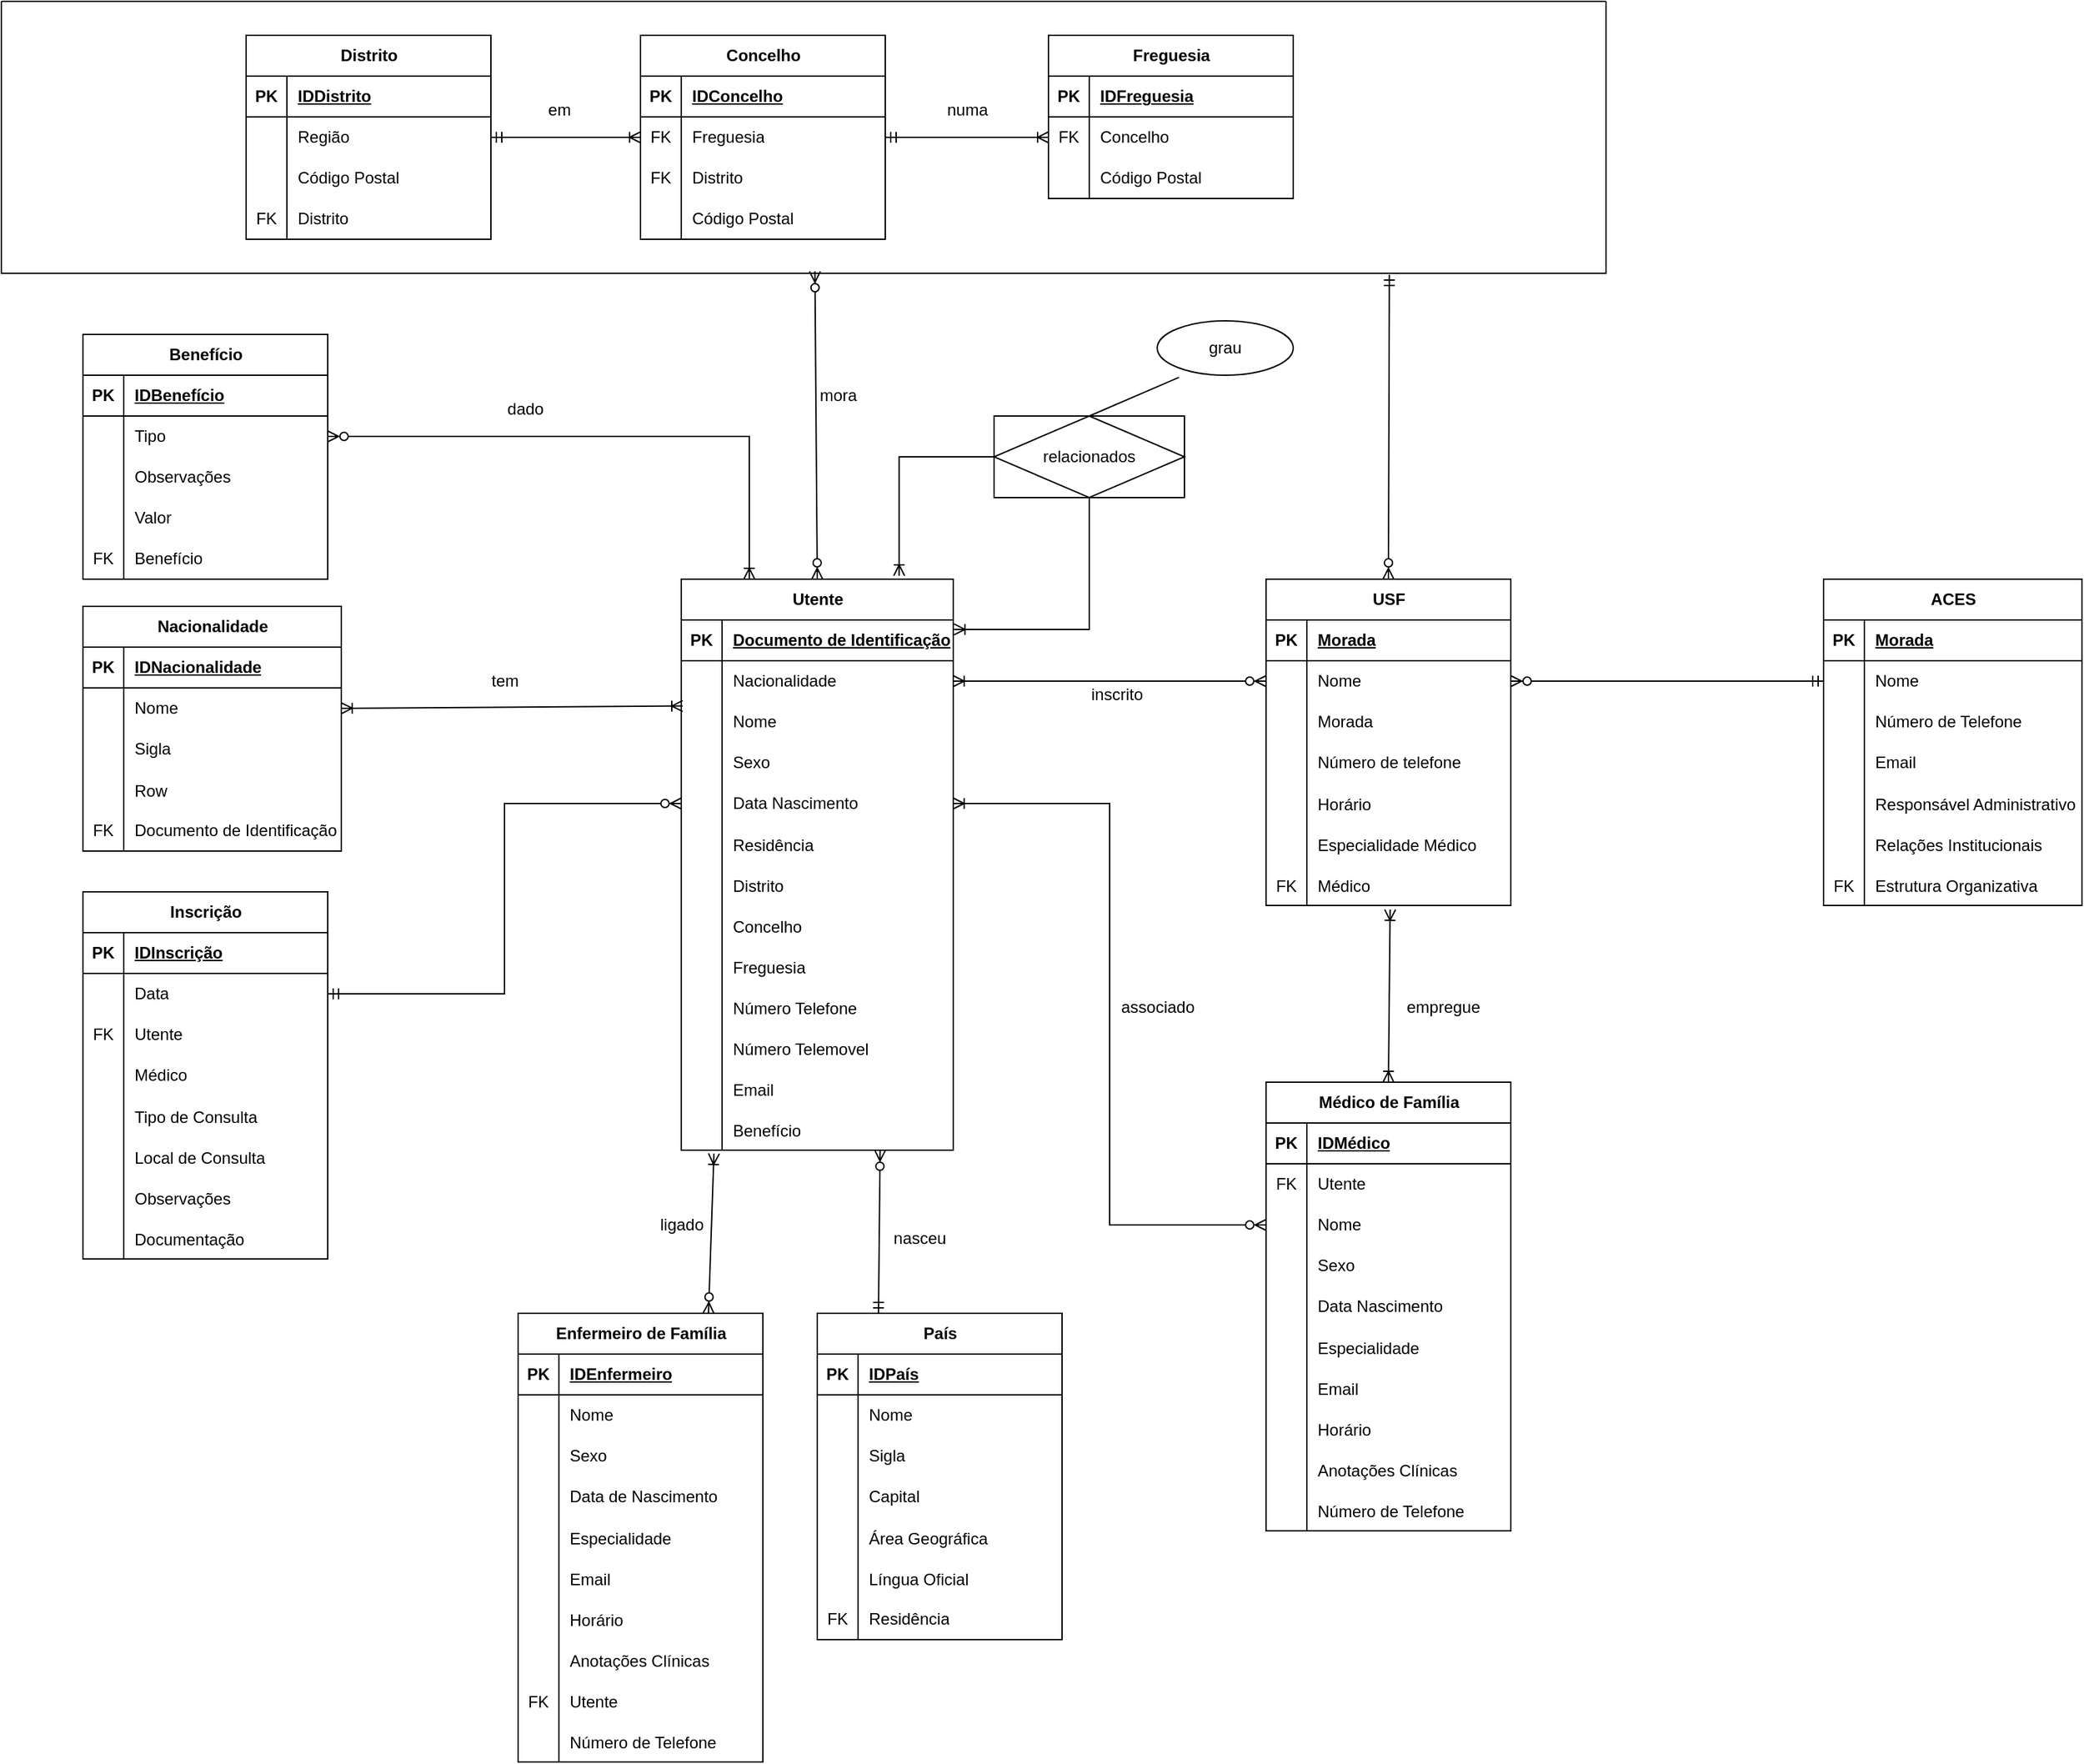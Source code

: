 <mxfile version="22.1.7" type="device">
  <diagram id="R2lEEEUBdFMjLlhIrx00" name="Page-1">
    <mxGraphModel dx="2441" dy="1802" grid="1" gridSize="10" guides="1" tooltips="1" connect="1" arrows="1" fold="1" page="1" pageScale="1" pageWidth="850" pageHeight="1100" math="0" shadow="0" extFonts="Permanent Marker^https://fonts.googleapis.com/css?family=Permanent+Marker">
      <root>
        <mxCell id="0" />
        <mxCell id="1" parent="0" />
        <mxCell id="yCRQ0gQ3Zp9hFlsGq4WU-9" value="Utente" style="shape=table;startSize=30;container=1;collapsible=1;childLayout=tableLayout;fixedRows=1;rowLines=0;fontStyle=1;align=center;resizeLast=1;html=1;" parent="1" vertex="1">
          <mxGeometry x="250" y="250" width="200" height="420" as="geometry" />
        </mxCell>
        <mxCell id="yCRQ0gQ3Zp9hFlsGq4WU-10" value="" style="shape=tableRow;horizontal=0;startSize=0;swimlaneHead=0;swimlaneBody=0;fillColor=none;collapsible=0;dropTarget=0;points=[[0,0.5],[1,0.5]];portConstraint=eastwest;top=0;left=0;right=0;bottom=1;" parent="yCRQ0gQ3Zp9hFlsGq4WU-9" vertex="1">
          <mxGeometry y="30" width="200" height="30" as="geometry" />
        </mxCell>
        <mxCell id="yCRQ0gQ3Zp9hFlsGq4WU-11" value="PK" style="shape=partialRectangle;connectable=0;fillColor=none;top=0;left=0;bottom=0;right=0;fontStyle=1;overflow=hidden;whiteSpace=wrap;html=1;" parent="yCRQ0gQ3Zp9hFlsGq4WU-10" vertex="1">
          <mxGeometry width="30" height="30" as="geometry">
            <mxRectangle width="30" height="30" as="alternateBounds" />
          </mxGeometry>
        </mxCell>
        <mxCell id="yCRQ0gQ3Zp9hFlsGq4WU-12" value="Documento de Identificação" style="shape=partialRectangle;connectable=0;fillColor=none;top=0;left=0;bottom=0;right=0;align=left;spacingLeft=6;fontStyle=5;overflow=hidden;whiteSpace=wrap;html=1;" parent="yCRQ0gQ3Zp9hFlsGq4WU-10" vertex="1">
          <mxGeometry x="30" width="170" height="30" as="geometry">
            <mxRectangle width="170" height="30" as="alternateBounds" />
          </mxGeometry>
        </mxCell>
        <mxCell id="Te6w3gsWsmrkUNyQEEK6-1" value="" style="shape=tableRow;horizontal=0;startSize=0;swimlaneHead=0;swimlaneBody=0;fillColor=none;collapsible=0;dropTarget=0;points=[[0,0.5],[1,0.5]];portConstraint=eastwest;top=0;left=0;right=0;bottom=0;" parent="yCRQ0gQ3Zp9hFlsGq4WU-9" vertex="1">
          <mxGeometry y="60" width="200" height="30" as="geometry" />
        </mxCell>
        <mxCell id="Te6w3gsWsmrkUNyQEEK6-2" value="" style="shape=partialRectangle;connectable=0;fillColor=none;top=0;left=0;bottom=0;right=0;fontStyle=0;overflow=hidden;whiteSpace=wrap;html=1;" parent="Te6w3gsWsmrkUNyQEEK6-1" vertex="1">
          <mxGeometry width="30" height="30" as="geometry">
            <mxRectangle width="30" height="30" as="alternateBounds" />
          </mxGeometry>
        </mxCell>
        <mxCell id="Te6w3gsWsmrkUNyQEEK6-3" value="Nacionalidade" style="shape=partialRectangle;connectable=0;fillColor=none;top=0;left=0;bottom=0;right=0;align=left;spacingLeft=6;fontStyle=0;overflow=hidden;whiteSpace=wrap;html=1;" parent="Te6w3gsWsmrkUNyQEEK6-1" vertex="1">
          <mxGeometry x="30" width="170" height="30" as="geometry">
            <mxRectangle width="170" height="30" as="alternateBounds" />
          </mxGeometry>
        </mxCell>
        <mxCell id="yCRQ0gQ3Zp9hFlsGq4WU-13" value="" style="shape=tableRow;horizontal=0;startSize=0;swimlaneHead=0;swimlaneBody=0;fillColor=none;collapsible=0;dropTarget=0;points=[[0,0.5],[1,0.5]];portConstraint=eastwest;top=0;left=0;right=0;bottom=0;" parent="yCRQ0gQ3Zp9hFlsGq4WU-9" vertex="1">
          <mxGeometry y="90" width="200" height="30" as="geometry" />
        </mxCell>
        <mxCell id="yCRQ0gQ3Zp9hFlsGq4WU-14" value="" style="shape=partialRectangle;connectable=0;fillColor=none;top=0;left=0;bottom=0;right=0;editable=1;overflow=hidden;whiteSpace=wrap;html=1;" parent="yCRQ0gQ3Zp9hFlsGq4WU-13" vertex="1">
          <mxGeometry width="30" height="30" as="geometry">
            <mxRectangle width="30" height="30" as="alternateBounds" />
          </mxGeometry>
        </mxCell>
        <mxCell id="yCRQ0gQ3Zp9hFlsGq4WU-15" value="Nome" style="shape=partialRectangle;connectable=0;fillColor=none;top=0;left=0;bottom=0;right=0;align=left;spacingLeft=6;overflow=hidden;whiteSpace=wrap;html=1;" parent="yCRQ0gQ3Zp9hFlsGq4WU-13" vertex="1">
          <mxGeometry x="30" width="170" height="30" as="geometry">
            <mxRectangle width="170" height="30" as="alternateBounds" />
          </mxGeometry>
        </mxCell>
        <mxCell id="yCRQ0gQ3Zp9hFlsGq4WU-16" value="" style="shape=tableRow;horizontal=0;startSize=0;swimlaneHead=0;swimlaneBody=0;fillColor=none;collapsible=0;dropTarget=0;points=[[0,0.5],[1,0.5]];portConstraint=eastwest;top=0;left=0;right=0;bottom=0;" parent="yCRQ0gQ3Zp9hFlsGq4WU-9" vertex="1">
          <mxGeometry y="120" width="200" height="30" as="geometry" />
        </mxCell>
        <mxCell id="yCRQ0gQ3Zp9hFlsGq4WU-17" value="" style="shape=partialRectangle;connectable=0;fillColor=none;top=0;left=0;bottom=0;right=0;editable=1;overflow=hidden;whiteSpace=wrap;html=1;" parent="yCRQ0gQ3Zp9hFlsGq4WU-16" vertex="1">
          <mxGeometry width="30" height="30" as="geometry">
            <mxRectangle width="30" height="30" as="alternateBounds" />
          </mxGeometry>
        </mxCell>
        <mxCell id="yCRQ0gQ3Zp9hFlsGq4WU-18" value="Sexo" style="shape=partialRectangle;connectable=0;fillColor=none;top=0;left=0;bottom=0;right=0;align=left;spacingLeft=6;overflow=hidden;whiteSpace=wrap;html=1;" parent="yCRQ0gQ3Zp9hFlsGq4WU-16" vertex="1">
          <mxGeometry x="30" width="170" height="30" as="geometry">
            <mxRectangle width="170" height="30" as="alternateBounds" />
          </mxGeometry>
        </mxCell>
        <mxCell id="yCRQ0gQ3Zp9hFlsGq4WU-19" value="" style="shape=tableRow;horizontal=0;startSize=0;swimlaneHead=0;swimlaneBody=0;fillColor=none;collapsible=0;dropTarget=0;points=[[0,0.5],[1,0.5]];portConstraint=eastwest;top=0;left=0;right=0;bottom=0;" parent="yCRQ0gQ3Zp9hFlsGq4WU-9" vertex="1">
          <mxGeometry y="150" width="200" height="30" as="geometry" />
        </mxCell>
        <mxCell id="yCRQ0gQ3Zp9hFlsGq4WU-20" value="" style="shape=partialRectangle;connectable=0;fillColor=none;top=0;left=0;bottom=0;right=0;editable=1;overflow=hidden;whiteSpace=wrap;html=1;" parent="yCRQ0gQ3Zp9hFlsGq4WU-19" vertex="1">
          <mxGeometry width="30" height="30" as="geometry">
            <mxRectangle width="30" height="30" as="alternateBounds" />
          </mxGeometry>
        </mxCell>
        <mxCell id="yCRQ0gQ3Zp9hFlsGq4WU-21" value="Data Nascimento" style="shape=partialRectangle;connectable=0;fillColor=none;top=0;left=0;bottom=0;right=0;align=left;spacingLeft=6;overflow=hidden;whiteSpace=wrap;html=1;" parent="yCRQ0gQ3Zp9hFlsGq4WU-19" vertex="1">
          <mxGeometry x="30" width="170" height="30" as="geometry">
            <mxRectangle width="170" height="30" as="alternateBounds" />
          </mxGeometry>
        </mxCell>
        <mxCell id="yCRQ0gQ3Zp9hFlsGq4WU-262" value="" style="shape=tableRow;horizontal=0;startSize=0;swimlaneHead=0;swimlaneBody=0;fillColor=none;collapsible=0;dropTarget=0;points=[[0,0.5],[1,0.5]];portConstraint=eastwest;top=0;left=0;right=0;bottom=0;" parent="yCRQ0gQ3Zp9hFlsGq4WU-9" vertex="1">
          <mxGeometry y="180" width="200" height="30" as="geometry" />
        </mxCell>
        <mxCell id="yCRQ0gQ3Zp9hFlsGq4WU-263" value="" style="shape=partialRectangle;connectable=0;fillColor=none;top=0;left=0;bottom=0;right=0;editable=1;overflow=hidden;" parent="yCRQ0gQ3Zp9hFlsGq4WU-262" vertex="1">
          <mxGeometry width="30" height="30" as="geometry">
            <mxRectangle width="30" height="30" as="alternateBounds" />
          </mxGeometry>
        </mxCell>
        <mxCell id="yCRQ0gQ3Zp9hFlsGq4WU-264" value="Residência" style="shape=partialRectangle;connectable=0;fillColor=none;top=0;left=0;bottom=0;right=0;align=left;spacingLeft=6;overflow=hidden;" parent="yCRQ0gQ3Zp9hFlsGq4WU-262" vertex="1">
          <mxGeometry x="30" width="170" height="30" as="geometry">
            <mxRectangle width="170" height="30" as="alternateBounds" />
          </mxGeometry>
        </mxCell>
        <mxCell id="yCRQ0gQ3Zp9hFlsGq4WU-265" value="" style="shape=tableRow;horizontal=0;startSize=0;swimlaneHead=0;swimlaneBody=0;fillColor=none;collapsible=0;dropTarget=0;points=[[0,0.5],[1,0.5]];portConstraint=eastwest;top=0;left=0;right=0;bottom=0;" parent="yCRQ0gQ3Zp9hFlsGq4WU-9" vertex="1">
          <mxGeometry y="210" width="200" height="30" as="geometry" />
        </mxCell>
        <mxCell id="yCRQ0gQ3Zp9hFlsGq4WU-266" value="" style="shape=partialRectangle;connectable=0;fillColor=none;top=0;left=0;bottom=0;right=0;editable=1;overflow=hidden;" parent="yCRQ0gQ3Zp9hFlsGq4WU-265" vertex="1">
          <mxGeometry width="30" height="30" as="geometry">
            <mxRectangle width="30" height="30" as="alternateBounds" />
          </mxGeometry>
        </mxCell>
        <mxCell id="yCRQ0gQ3Zp9hFlsGq4WU-267" value="Distrito" style="shape=partialRectangle;connectable=0;fillColor=none;top=0;left=0;bottom=0;right=0;align=left;spacingLeft=6;overflow=hidden;" parent="yCRQ0gQ3Zp9hFlsGq4WU-265" vertex="1">
          <mxGeometry x="30" width="170" height="30" as="geometry">
            <mxRectangle width="170" height="30" as="alternateBounds" />
          </mxGeometry>
        </mxCell>
        <mxCell id="yCRQ0gQ3Zp9hFlsGq4WU-268" value="" style="shape=tableRow;horizontal=0;startSize=0;swimlaneHead=0;swimlaneBody=0;fillColor=none;collapsible=0;dropTarget=0;points=[[0,0.5],[1,0.5]];portConstraint=eastwest;top=0;left=0;right=0;bottom=0;" parent="yCRQ0gQ3Zp9hFlsGq4WU-9" vertex="1">
          <mxGeometry y="240" width="200" height="30" as="geometry" />
        </mxCell>
        <mxCell id="yCRQ0gQ3Zp9hFlsGq4WU-269" value="" style="shape=partialRectangle;connectable=0;fillColor=none;top=0;left=0;bottom=0;right=0;editable=1;overflow=hidden;" parent="yCRQ0gQ3Zp9hFlsGq4WU-268" vertex="1">
          <mxGeometry width="30" height="30" as="geometry">
            <mxRectangle width="30" height="30" as="alternateBounds" />
          </mxGeometry>
        </mxCell>
        <mxCell id="yCRQ0gQ3Zp9hFlsGq4WU-270" value="Concelho" style="shape=partialRectangle;connectable=0;fillColor=none;top=0;left=0;bottom=0;right=0;align=left;spacingLeft=6;overflow=hidden;" parent="yCRQ0gQ3Zp9hFlsGq4WU-268" vertex="1">
          <mxGeometry x="30" width="170" height="30" as="geometry">
            <mxRectangle width="170" height="30" as="alternateBounds" />
          </mxGeometry>
        </mxCell>
        <mxCell id="yCRQ0gQ3Zp9hFlsGq4WU-272" value="" style="shape=tableRow;horizontal=0;startSize=0;swimlaneHead=0;swimlaneBody=0;fillColor=none;collapsible=0;dropTarget=0;points=[[0,0.5],[1,0.5]];portConstraint=eastwest;top=0;left=0;right=0;bottom=0;" parent="yCRQ0gQ3Zp9hFlsGq4WU-9" vertex="1">
          <mxGeometry y="270" width="200" height="30" as="geometry" />
        </mxCell>
        <mxCell id="yCRQ0gQ3Zp9hFlsGq4WU-273" value="" style="shape=partialRectangle;connectable=0;fillColor=none;top=0;left=0;bottom=0;right=0;editable=1;overflow=hidden;" parent="yCRQ0gQ3Zp9hFlsGq4WU-272" vertex="1">
          <mxGeometry width="30" height="30" as="geometry">
            <mxRectangle width="30" height="30" as="alternateBounds" />
          </mxGeometry>
        </mxCell>
        <mxCell id="yCRQ0gQ3Zp9hFlsGq4WU-274" value="Freguesia" style="shape=partialRectangle;connectable=0;fillColor=none;top=0;left=0;bottom=0;right=0;align=left;spacingLeft=6;overflow=hidden;" parent="yCRQ0gQ3Zp9hFlsGq4WU-272" vertex="1">
          <mxGeometry x="30" width="170" height="30" as="geometry">
            <mxRectangle width="170" height="30" as="alternateBounds" />
          </mxGeometry>
        </mxCell>
        <mxCell id="yCRQ0gQ3Zp9hFlsGq4WU-275" value="" style="shape=tableRow;horizontal=0;startSize=0;swimlaneHead=0;swimlaneBody=0;fillColor=none;collapsible=0;dropTarget=0;points=[[0,0.5],[1,0.5]];portConstraint=eastwest;top=0;left=0;right=0;bottom=0;" parent="yCRQ0gQ3Zp9hFlsGq4WU-9" vertex="1">
          <mxGeometry y="300" width="200" height="30" as="geometry" />
        </mxCell>
        <mxCell id="yCRQ0gQ3Zp9hFlsGq4WU-276" value="" style="shape=partialRectangle;connectable=0;fillColor=none;top=0;left=0;bottom=0;right=0;editable=1;overflow=hidden;" parent="yCRQ0gQ3Zp9hFlsGq4WU-275" vertex="1">
          <mxGeometry width="30" height="30" as="geometry">
            <mxRectangle width="30" height="30" as="alternateBounds" />
          </mxGeometry>
        </mxCell>
        <mxCell id="yCRQ0gQ3Zp9hFlsGq4WU-277" value="Número Telefone" style="shape=partialRectangle;connectable=0;fillColor=none;top=0;left=0;bottom=0;right=0;align=left;spacingLeft=6;overflow=hidden;" parent="yCRQ0gQ3Zp9hFlsGq4WU-275" vertex="1">
          <mxGeometry x="30" width="170" height="30" as="geometry">
            <mxRectangle width="170" height="30" as="alternateBounds" />
          </mxGeometry>
        </mxCell>
        <mxCell id="yCRQ0gQ3Zp9hFlsGq4WU-278" value="" style="shape=tableRow;horizontal=0;startSize=0;swimlaneHead=0;swimlaneBody=0;fillColor=none;collapsible=0;dropTarget=0;points=[[0,0.5],[1,0.5]];portConstraint=eastwest;top=0;left=0;right=0;bottom=0;" parent="yCRQ0gQ3Zp9hFlsGq4WU-9" vertex="1">
          <mxGeometry y="330" width="200" height="30" as="geometry" />
        </mxCell>
        <mxCell id="yCRQ0gQ3Zp9hFlsGq4WU-279" value="" style="shape=partialRectangle;connectable=0;fillColor=none;top=0;left=0;bottom=0;right=0;editable=1;overflow=hidden;" parent="yCRQ0gQ3Zp9hFlsGq4WU-278" vertex="1">
          <mxGeometry width="30" height="30" as="geometry">
            <mxRectangle width="30" height="30" as="alternateBounds" />
          </mxGeometry>
        </mxCell>
        <mxCell id="yCRQ0gQ3Zp9hFlsGq4WU-280" value="Número Telemovel" style="shape=partialRectangle;connectable=0;fillColor=none;top=0;left=0;bottom=0;right=0;align=left;spacingLeft=6;overflow=hidden;" parent="yCRQ0gQ3Zp9hFlsGq4WU-278" vertex="1">
          <mxGeometry x="30" width="170" height="30" as="geometry">
            <mxRectangle width="170" height="30" as="alternateBounds" />
          </mxGeometry>
        </mxCell>
        <mxCell id="yCRQ0gQ3Zp9hFlsGq4WU-284" value="" style="shape=tableRow;horizontal=0;startSize=0;swimlaneHead=0;swimlaneBody=0;fillColor=none;collapsible=0;dropTarget=0;points=[[0,0.5],[1,0.5]];portConstraint=eastwest;top=0;left=0;right=0;bottom=0;" parent="yCRQ0gQ3Zp9hFlsGq4WU-9" vertex="1">
          <mxGeometry y="360" width="200" height="30" as="geometry" />
        </mxCell>
        <mxCell id="yCRQ0gQ3Zp9hFlsGq4WU-285" value="" style="shape=partialRectangle;connectable=0;fillColor=none;top=0;left=0;bottom=0;right=0;editable=1;overflow=hidden;" parent="yCRQ0gQ3Zp9hFlsGq4WU-284" vertex="1">
          <mxGeometry width="30" height="30" as="geometry">
            <mxRectangle width="30" height="30" as="alternateBounds" />
          </mxGeometry>
        </mxCell>
        <mxCell id="yCRQ0gQ3Zp9hFlsGq4WU-286" value="Email" style="shape=partialRectangle;connectable=0;fillColor=none;top=0;left=0;bottom=0;right=0;align=left;spacingLeft=6;overflow=hidden;" parent="yCRQ0gQ3Zp9hFlsGq4WU-284" vertex="1">
          <mxGeometry x="30" width="170" height="30" as="geometry">
            <mxRectangle width="170" height="30" as="alternateBounds" />
          </mxGeometry>
        </mxCell>
        <mxCell id="yCRQ0gQ3Zp9hFlsGq4WU-287" value="" style="shape=tableRow;horizontal=0;startSize=0;swimlaneHead=0;swimlaneBody=0;fillColor=none;collapsible=0;dropTarget=0;points=[[0,0.5],[1,0.5]];portConstraint=eastwest;top=0;left=0;right=0;bottom=0;" parent="yCRQ0gQ3Zp9hFlsGq4WU-9" vertex="1">
          <mxGeometry y="390" width="200" height="30" as="geometry" />
        </mxCell>
        <mxCell id="yCRQ0gQ3Zp9hFlsGq4WU-288" value="" style="shape=partialRectangle;connectable=0;fillColor=none;top=0;left=0;bottom=0;right=0;editable=1;overflow=hidden;" parent="yCRQ0gQ3Zp9hFlsGq4WU-287" vertex="1">
          <mxGeometry width="30" height="30" as="geometry">
            <mxRectangle width="30" height="30" as="alternateBounds" />
          </mxGeometry>
        </mxCell>
        <mxCell id="yCRQ0gQ3Zp9hFlsGq4WU-289" value="Benefício" style="shape=partialRectangle;connectable=0;fillColor=none;top=0;left=0;bottom=0;right=0;align=left;spacingLeft=6;overflow=hidden;" parent="yCRQ0gQ3Zp9hFlsGq4WU-287" vertex="1">
          <mxGeometry x="30" width="170" height="30" as="geometry">
            <mxRectangle width="170" height="30" as="alternateBounds" />
          </mxGeometry>
        </mxCell>
        <mxCell id="yCRQ0gQ3Zp9hFlsGq4WU-28" value="País" style="shape=table;startSize=30;container=1;collapsible=1;childLayout=tableLayout;fixedRows=1;rowLines=0;fontStyle=1;align=center;resizeLast=1;html=1;" parent="1" vertex="1">
          <mxGeometry x="350" y="790" width="180" height="240" as="geometry" />
        </mxCell>
        <mxCell id="yCRQ0gQ3Zp9hFlsGq4WU-29" value="" style="shape=tableRow;horizontal=0;startSize=0;swimlaneHead=0;swimlaneBody=0;fillColor=none;collapsible=0;dropTarget=0;points=[[0,0.5],[1,0.5]];portConstraint=eastwest;top=0;left=0;right=0;bottom=1;" parent="yCRQ0gQ3Zp9hFlsGq4WU-28" vertex="1">
          <mxGeometry y="30" width="180" height="30" as="geometry" />
        </mxCell>
        <mxCell id="yCRQ0gQ3Zp9hFlsGq4WU-30" value="PK" style="shape=partialRectangle;connectable=0;fillColor=none;top=0;left=0;bottom=0;right=0;fontStyle=1;overflow=hidden;whiteSpace=wrap;html=1;" parent="yCRQ0gQ3Zp9hFlsGq4WU-29" vertex="1">
          <mxGeometry width="30" height="30" as="geometry">
            <mxRectangle width="30" height="30" as="alternateBounds" />
          </mxGeometry>
        </mxCell>
        <mxCell id="yCRQ0gQ3Zp9hFlsGq4WU-31" value="IDPaís" style="shape=partialRectangle;connectable=0;fillColor=none;top=0;left=0;bottom=0;right=0;align=left;spacingLeft=6;fontStyle=5;overflow=hidden;whiteSpace=wrap;html=1;" parent="yCRQ0gQ3Zp9hFlsGq4WU-29" vertex="1">
          <mxGeometry x="30" width="150" height="30" as="geometry">
            <mxRectangle width="150" height="30" as="alternateBounds" />
          </mxGeometry>
        </mxCell>
        <mxCell id="yCRQ0gQ3Zp9hFlsGq4WU-32" value="" style="shape=tableRow;horizontal=0;startSize=0;swimlaneHead=0;swimlaneBody=0;fillColor=none;collapsible=0;dropTarget=0;points=[[0,0.5],[1,0.5]];portConstraint=eastwest;top=0;left=0;right=0;bottom=0;" parent="yCRQ0gQ3Zp9hFlsGq4WU-28" vertex="1">
          <mxGeometry y="60" width="180" height="30" as="geometry" />
        </mxCell>
        <mxCell id="yCRQ0gQ3Zp9hFlsGq4WU-33" value="" style="shape=partialRectangle;connectable=0;fillColor=none;top=0;left=0;bottom=0;right=0;editable=1;overflow=hidden;whiteSpace=wrap;html=1;" parent="yCRQ0gQ3Zp9hFlsGq4WU-32" vertex="1">
          <mxGeometry width="30" height="30" as="geometry">
            <mxRectangle width="30" height="30" as="alternateBounds" />
          </mxGeometry>
        </mxCell>
        <mxCell id="yCRQ0gQ3Zp9hFlsGq4WU-34" value="Nome" style="shape=partialRectangle;connectable=0;fillColor=none;top=0;left=0;bottom=0;right=0;align=left;spacingLeft=6;overflow=hidden;whiteSpace=wrap;html=1;" parent="yCRQ0gQ3Zp9hFlsGq4WU-32" vertex="1">
          <mxGeometry x="30" width="150" height="30" as="geometry">
            <mxRectangle width="150" height="30" as="alternateBounds" />
          </mxGeometry>
        </mxCell>
        <mxCell id="yCRQ0gQ3Zp9hFlsGq4WU-35" value="" style="shape=tableRow;horizontal=0;startSize=0;swimlaneHead=0;swimlaneBody=0;fillColor=none;collapsible=0;dropTarget=0;points=[[0,0.5],[1,0.5]];portConstraint=eastwest;top=0;left=0;right=0;bottom=0;" parent="yCRQ0gQ3Zp9hFlsGq4WU-28" vertex="1">
          <mxGeometry y="90" width="180" height="30" as="geometry" />
        </mxCell>
        <mxCell id="yCRQ0gQ3Zp9hFlsGq4WU-36" value="" style="shape=partialRectangle;connectable=0;fillColor=none;top=0;left=0;bottom=0;right=0;editable=1;overflow=hidden;whiteSpace=wrap;html=1;" parent="yCRQ0gQ3Zp9hFlsGq4WU-35" vertex="1">
          <mxGeometry width="30" height="30" as="geometry">
            <mxRectangle width="30" height="30" as="alternateBounds" />
          </mxGeometry>
        </mxCell>
        <mxCell id="yCRQ0gQ3Zp9hFlsGq4WU-37" value="Sigla" style="shape=partialRectangle;connectable=0;fillColor=none;top=0;left=0;bottom=0;right=0;align=left;spacingLeft=6;overflow=hidden;whiteSpace=wrap;html=1;" parent="yCRQ0gQ3Zp9hFlsGq4WU-35" vertex="1">
          <mxGeometry x="30" width="150" height="30" as="geometry">
            <mxRectangle width="150" height="30" as="alternateBounds" />
          </mxGeometry>
        </mxCell>
        <mxCell id="yCRQ0gQ3Zp9hFlsGq4WU-38" value="" style="shape=tableRow;horizontal=0;startSize=0;swimlaneHead=0;swimlaneBody=0;fillColor=none;collapsible=0;dropTarget=0;points=[[0,0.5],[1,0.5]];portConstraint=eastwest;top=0;left=0;right=0;bottom=0;" parent="yCRQ0gQ3Zp9hFlsGq4WU-28" vertex="1">
          <mxGeometry y="120" width="180" height="30" as="geometry" />
        </mxCell>
        <mxCell id="yCRQ0gQ3Zp9hFlsGq4WU-39" value="" style="shape=partialRectangle;connectable=0;fillColor=none;top=0;left=0;bottom=0;right=0;editable=1;overflow=hidden;whiteSpace=wrap;html=1;" parent="yCRQ0gQ3Zp9hFlsGq4WU-38" vertex="1">
          <mxGeometry width="30" height="30" as="geometry">
            <mxRectangle width="30" height="30" as="alternateBounds" />
          </mxGeometry>
        </mxCell>
        <mxCell id="yCRQ0gQ3Zp9hFlsGq4WU-40" value="Capital" style="shape=partialRectangle;connectable=0;fillColor=none;top=0;left=0;bottom=0;right=0;align=left;spacingLeft=6;overflow=hidden;whiteSpace=wrap;html=1;" parent="yCRQ0gQ3Zp9hFlsGq4WU-38" vertex="1">
          <mxGeometry x="30" width="150" height="30" as="geometry">
            <mxRectangle width="150" height="30" as="alternateBounds" />
          </mxGeometry>
        </mxCell>
        <mxCell id="Te6w3gsWsmrkUNyQEEK6-37" value="" style="shape=tableRow;horizontal=0;startSize=0;swimlaneHead=0;swimlaneBody=0;fillColor=none;collapsible=0;dropTarget=0;points=[[0,0.5],[1,0.5]];portConstraint=eastwest;top=0;left=0;right=0;bottom=0;" parent="yCRQ0gQ3Zp9hFlsGq4WU-28" vertex="1">
          <mxGeometry y="150" width="180" height="30" as="geometry" />
        </mxCell>
        <mxCell id="Te6w3gsWsmrkUNyQEEK6-38" value="" style="shape=partialRectangle;connectable=0;fillColor=none;top=0;left=0;bottom=0;right=0;editable=1;overflow=hidden;" parent="Te6w3gsWsmrkUNyQEEK6-37" vertex="1">
          <mxGeometry width="30" height="30" as="geometry">
            <mxRectangle width="30" height="30" as="alternateBounds" />
          </mxGeometry>
        </mxCell>
        <mxCell id="Te6w3gsWsmrkUNyQEEK6-39" value="Área Geográfica" style="shape=partialRectangle;connectable=0;fillColor=none;top=0;left=0;bottom=0;right=0;align=left;spacingLeft=6;overflow=hidden;" parent="Te6w3gsWsmrkUNyQEEK6-37" vertex="1">
          <mxGeometry x="30" width="150" height="30" as="geometry">
            <mxRectangle width="150" height="30" as="alternateBounds" />
          </mxGeometry>
        </mxCell>
        <mxCell id="Te6w3gsWsmrkUNyQEEK6-40" value="" style="shape=tableRow;horizontal=0;startSize=0;swimlaneHead=0;swimlaneBody=0;fillColor=none;collapsible=0;dropTarget=0;points=[[0,0.5],[1,0.5]];portConstraint=eastwest;top=0;left=0;right=0;bottom=0;" parent="yCRQ0gQ3Zp9hFlsGq4WU-28" vertex="1">
          <mxGeometry y="180" width="180" height="30" as="geometry" />
        </mxCell>
        <mxCell id="Te6w3gsWsmrkUNyQEEK6-41" value="" style="shape=partialRectangle;connectable=0;fillColor=none;top=0;left=0;bottom=0;right=0;editable=1;overflow=hidden;" parent="Te6w3gsWsmrkUNyQEEK6-40" vertex="1">
          <mxGeometry width="30" height="30" as="geometry">
            <mxRectangle width="30" height="30" as="alternateBounds" />
          </mxGeometry>
        </mxCell>
        <mxCell id="Te6w3gsWsmrkUNyQEEK6-42" value="Língua Oficial" style="shape=partialRectangle;connectable=0;fillColor=none;top=0;left=0;bottom=0;right=0;align=left;spacingLeft=6;overflow=hidden;" parent="Te6w3gsWsmrkUNyQEEK6-40" vertex="1">
          <mxGeometry x="30" width="150" height="30" as="geometry">
            <mxRectangle width="150" height="30" as="alternateBounds" />
          </mxGeometry>
        </mxCell>
        <mxCell id="Te6w3gsWsmrkUNyQEEK6-43" value="" style="shape=tableRow;horizontal=0;startSize=0;swimlaneHead=0;swimlaneBody=0;fillColor=none;collapsible=0;dropTarget=0;points=[[0,0.5],[1,0.5]];portConstraint=eastwest;top=0;left=0;right=0;bottom=0;" parent="yCRQ0gQ3Zp9hFlsGq4WU-28" vertex="1">
          <mxGeometry y="210" width="180" height="30" as="geometry" />
        </mxCell>
        <mxCell id="Te6w3gsWsmrkUNyQEEK6-44" value="FK" style="shape=partialRectangle;connectable=0;fillColor=none;top=0;left=0;bottom=0;right=0;fontStyle=0;overflow=hidden;whiteSpace=wrap;html=1;" parent="Te6w3gsWsmrkUNyQEEK6-43" vertex="1">
          <mxGeometry width="30" height="30" as="geometry">
            <mxRectangle width="30" height="30" as="alternateBounds" />
          </mxGeometry>
        </mxCell>
        <mxCell id="Te6w3gsWsmrkUNyQEEK6-45" value="Residência" style="shape=partialRectangle;connectable=0;fillColor=none;top=0;left=0;bottom=0;right=0;align=left;spacingLeft=6;fontStyle=0;overflow=hidden;whiteSpace=wrap;html=1;" parent="Te6w3gsWsmrkUNyQEEK6-43" vertex="1">
          <mxGeometry x="30" width="150" height="30" as="geometry">
            <mxRectangle width="150" height="30" as="alternateBounds" />
          </mxGeometry>
        </mxCell>
        <mxCell id="yCRQ0gQ3Zp9hFlsGq4WU-41" value="Nacionalidade" style="shape=table;startSize=30;container=1;collapsible=1;childLayout=tableLayout;fixedRows=1;rowLines=0;fontStyle=1;align=center;resizeLast=1;html=1;" parent="1" vertex="1">
          <mxGeometry x="-190" y="270" width="190" height="180" as="geometry" />
        </mxCell>
        <mxCell id="yCRQ0gQ3Zp9hFlsGq4WU-42" value="" style="shape=tableRow;horizontal=0;startSize=0;swimlaneHead=0;swimlaneBody=0;fillColor=none;collapsible=0;dropTarget=0;points=[[0,0.5],[1,0.5]];portConstraint=eastwest;top=0;left=0;right=0;bottom=1;" parent="yCRQ0gQ3Zp9hFlsGq4WU-41" vertex="1">
          <mxGeometry y="30" width="190" height="30" as="geometry" />
        </mxCell>
        <mxCell id="yCRQ0gQ3Zp9hFlsGq4WU-43" value="PK" style="shape=partialRectangle;connectable=0;fillColor=none;top=0;left=0;bottom=0;right=0;fontStyle=1;overflow=hidden;whiteSpace=wrap;html=1;" parent="yCRQ0gQ3Zp9hFlsGq4WU-42" vertex="1">
          <mxGeometry width="30" height="30" as="geometry">
            <mxRectangle width="30" height="30" as="alternateBounds" />
          </mxGeometry>
        </mxCell>
        <mxCell id="yCRQ0gQ3Zp9hFlsGq4WU-44" value="IDNacionalidade" style="shape=partialRectangle;connectable=0;fillColor=none;top=0;left=0;bottom=0;right=0;align=left;spacingLeft=6;fontStyle=5;overflow=hidden;whiteSpace=wrap;html=1;" parent="yCRQ0gQ3Zp9hFlsGq4WU-42" vertex="1">
          <mxGeometry x="30" width="160" height="30" as="geometry">
            <mxRectangle width="160" height="30" as="alternateBounds" />
          </mxGeometry>
        </mxCell>
        <mxCell id="yCRQ0gQ3Zp9hFlsGq4WU-45" value="" style="shape=tableRow;horizontal=0;startSize=0;swimlaneHead=0;swimlaneBody=0;fillColor=none;collapsible=0;dropTarget=0;points=[[0,0.5],[1,0.5]];portConstraint=eastwest;top=0;left=0;right=0;bottom=0;" parent="yCRQ0gQ3Zp9hFlsGq4WU-41" vertex="1">
          <mxGeometry y="60" width="190" height="30" as="geometry" />
        </mxCell>
        <mxCell id="yCRQ0gQ3Zp9hFlsGq4WU-46" value="" style="shape=partialRectangle;connectable=0;fillColor=none;top=0;left=0;bottom=0;right=0;editable=1;overflow=hidden;whiteSpace=wrap;html=1;" parent="yCRQ0gQ3Zp9hFlsGq4WU-45" vertex="1">
          <mxGeometry width="30" height="30" as="geometry">
            <mxRectangle width="30" height="30" as="alternateBounds" />
          </mxGeometry>
        </mxCell>
        <mxCell id="yCRQ0gQ3Zp9hFlsGq4WU-47" value="Nome" style="shape=partialRectangle;connectable=0;fillColor=none;top=0;left=0;bottom=0;right=0;align=left;spacingLeft=6;overflow=hidden;whiteSpace=wrap;html=1;" parent="yCRQ0gQ3Zp9hFlsGq4WU-45" vertex="1">
          <mxGeometry x="30" width="160" height="30" as="geometry">
            <mxRectangle width="160" height="30" as="alternateBounds" />
          </mxGeometry>
        </mxCell>
        <mxCell id="yCRQ0gQ3Zp9hFlsGq4WU-48" value="" style="shape=tableRow;horizontal=0;startSize=0;swimlaneHead=0;swimlaneBody=0;fillColor=none;collapsible=0;dropTarget=0;points=[[0,0.5],[1,0.5]];portConstraint=eastwest;top=0;left=0;right=0;bottom=0;" parent="yCRQ0gQ3Zp9hFlsGq4WU-41" vertex="1">
          <mxGeometry y="90" width="190" height="30" as="geometry" />
        </mxCell>
        <mxCell id="yCRQ0gQ3Zp9hFlsGq4WU-49" value="" style="shape=partialRectangle;connectable=0;fillColor=none;top=0;left=0;bottom=0;right=0;editable=1;overflow=hidden;whiteSpace=wrap;html=1;" parent="yCRQ0gQ3Zp9hFlsGq4WU-48" vertex="1">
          <mxGeometry width="30" height="30" as="geometry">
            <mxRectangle width="30" height="30" as="alternateBounds" />
          </mxGeometry>
        </mxCell>
        <mxCell id="yCRQ0gQ3Zp9hFlsGq4WU-50" value="Sigla" style="shape=partialRectangle;connectable=0;fillColor=none;top=0;left=0;bottom=0;right=0;align=left;spacingLeft=6;overflow=hidden;whiteSpace=wrap;html=1;" parent="yCRQ0gQ3Zp9hFlsGq4WU-48" vertex="1">
          <mxGeometry x="30" width="160" height="30" as="geometry">
            <mxRectangle width="160" height="30" as="alternateBounds" />
          </mxGeometry>
        </mxCell>
        <mxCell id="Te6w3gsWsmrkUNyQEEK6-34" value="" style="shape=tableRow;horizontal=0;startSize=0;swimlaneHead=0;swimlaneBody=0;fillColor=none;collapsible=0;dropTarget=0;points=[[0,0.5],[1,0.5]];portConstraint=eastwest;top=0;left=0;right=0;bottom=0;" parent="yCRQ0gQ3Zp9hFlsGq4WU-41" vertex="1">
          <mxGeometry y="120" width="190" height="30" as="geometry" />
        </mxCell>
        <mxCell id="Te6w3gsWsmrkUNyQEEK6-35" value="" style="shape=partialRectangle;connectable=0;fillColor=none;top=0;left=0;bottom=0;right=0;editable=1;overflow=hidden;" parent="Te6w3gsWsmrkUNyQEEK6-34" vertex="1">
          <mxGeometry width="30" height="30" as="geometry">
            <mxRectangle width="30" height="30" as="alternateBounds" />
          </mxGeometry>
        </mxCell>
        <mxCell id="Te6w3gsWsmrkUNyQEEK6-36" value="Row" style="shape=partialRectangle;connectable=0;fillColor=none;top=0;left=0;bottom=0;right=0;align=left;spacingLeft=6;overflow=hidden;" parent="Te6w3gsWsmrkUNyQEEK6-34" vertex="1">
          <mxGeometry x="30" width="160" height="30" as="geometry">
            <mxRectangle width="160" height="30" as="alternateBounds" />
          </mxGeometry>
        </mxCell>
        <mxCell id="yCRQ0gQ3Zp9hFlsGq4WU-51" value="" style="shape=tableRow;horizontal=0;startSize=0;swimlaneHead=0;swimlaneBody=0;fillColor=none;collapsible=0;dropTarget=0;points=[[0,0.5],[1,0.5]];portConstraint=eastwest;top=0;left=0;right=0;bottom=0;" parent="yCRQ0gQ3Zp9hFlsGq4WU-41" vertex="1">
          <mxGeometry y="150" width="190" height="30" as="geometry" />
        </mxCell>
        <mxCell id="yCRQ0gQ3Zp9hFlsGq4WU-52" value="FK" style="shape=partialRectangle;connectable=0;fillColor=none;top=0;left=0;bottom=0;right=0;editable=1;overflow=hidden;whiteSpace=wrap;html=1;" parent="yCRQ0gQ3Zp9hFlsGq4WU-51" vertex="1">
          <mxGeometry width="30" height="30" as="geometry">
            <mxRectangle width="30" height="30" as="alternateBounds" />
          </mxGeometry>
        </mxCell>
        <mxCell id="yCRQ0gQ3Zp9hFlsGq4WU-53" value="Documento de Identificação" style="shape=partialRectangle;connectable=0;fillColor=none;top=0;left=0;bottom=0;right=0;align=left;spacingLeft=6;overflow=hidden;whiteSpace=wrap;html=1;" parent="yCRQ0gQ3Zp9hFlsGq4WU-51" vertex="1">
          <mxGeometry x="30" width="160" height="30" as="geometry">
            <mxRectangle width="160" height="30" as="alternateBounds" />
          </mxGeometry>
        </mxCell>
        <mxCell id="yCRQ0gQ3Zp9hFlsGq4WU-54" value="Concelho" style="shape=table;startSize=30;container=1;collapsible=1;childLayout=tableLayout;fixedRows=1;rowLines=0;fontStyle=1;align=center;resizeLast=1;html=1;" parent="1" vertex="1">
          <mxGeometry x="220" y="-150" width="180" height="150" as="geometry" />
        </mxCell>
        <mxCell id="yCRQ0gQ3Zp9hFlsGq4WU-55" value="" style="shape=tableRow;horizontal=0;startSize=0;swimlaneHead=0;swimlaneBody=0;fillColor=none;collapsible=0;dropTarget=0;points=[[0,0.5],[1,0.5]];portConstraint=eastwest;top=0;left=0;right=0;bottom=1;" parent="yCRQ0gQ3Zp9hFlsGq4WU-54" vertex="1">
          <mxGeometry y="30" width="180" height="30" as="geometry" />
        </mxCell>
        <mxCell id="yCRQ0gQ3Zp9hFlsGq4WU-56" value="PK" style="shape=partialRectangle;connectable=0;fillColor=none;top=0;left=0;bottom=0;right=0;fontStyle=1;overflow=hidden;whiteSpace=wrap;html=1;" parent="yCRQ0gQ3Zp9hFlsGq4WU-55" vertex="1">
          <mxGeometry width="30" height="30" as="geometry">
            <mxRectangle width="30" height="30" as="alternateBounds" />
          </mxGeometry>
        </mxCell>
        <mxCell id="yCRQ0gQ3Zp9hFlsGq4WU-57" value="IDConcelho" style="shape=partialRectangle;connectable=0;fillColor=none;top=0;left=0;bottom=0;right=0;align=left;spacingLeft=6;fontStyle=5;overflow=hidden;whiteSpace=wrap;html=1;" parent="yCRQ0gQ3Zp9hFlsGq4WU-55" vertex="1">
          <mxGeometry x="30" width="150" height="30" as="geometry">
            <mxRectangle width="150" height="30" as="alternateBounds" />
          </mxGeometry>
        </mxCell>
        <mxCell id="yCRQ0gQ3Zp9hFlsGq4WU-58" value="" style="shape=tableRow;horizontal=0;startSize=0;swimlaneHead=0;swimlaneBody=0;fillColor=none;collapsible=0;dropTarget=0;points=[[0,0.5],[1,0.5]];portConstraint=eastwest;top=0;left=0;right=0;bottom=0;" parent="yCRQ0gQ3Zp9hFlsGq4WU-54" vertex="1">
          <mxGeometry y="60" width="180" height="30" as="geometry" />
        </mxCell>
        <mxCell id="yCRQ0gQ3Zp9hFlsGq4WU-59" value="FK" style="shape=partialRectangle;connectable=0;fillColor=none;top=0;left=0;bottom=0;right=0;editable=1;overflow=hidden;whiteSpace=wrap;html=1;" parent="yCRQ0gQ3Zp9hFlsGq4WU-58" vertex="1">
          <mxGeometry width="30" height="30" as="geometry">
            <mxRectangle width="30" height="30" as="alternateBounds" />
          </mxGeometry>
        </mxCell>
        <mxCell id="yCRQ0gQ3Zp9hFlsGq4WU-60" value="Freguesia" style="shape=partialRectangle;connectable=0;fillColor=none;top=0;left=0;bottom=0;right=0;align=left;spacingLeft=6;overflow=hidden;whiteSpace=wrap;html=1;" parent="yCRQ0gQ3Zp9hFlsGq4WU-58" vertex="1">
          <mxGeometry x="30" width="150" height="30" as="geometry">
            <mxRectangle width="150" height="30" as="alternateBounds" />
          </mxGeometry>
        </mxCell>
        <mxCell id="yCRQ0gQ3Zp9hFlsGq4WU-61" value="" style="shape=tableRow;horizontal=0;startSize=0;swimlaneHead=0;swimlaneBody=0;fillColor=none;collapsible=0;dropTarget=0;points=[[0,0.5],[1,0.5]];portConstraint=eastwest;top=0;left=0;right=0;bottom=0;" parent="yCRQ0gQ3Zp9hFlsGq4WU-54" vertex="1">
          <mxGeometry y="90" width="180" height="30" as="geometry" />
        </mxCell>
        <mxCell id="yCRQ0gQ3Zp9hFlsGq4WU-62" value="FK" style="shape=partialRectangle;connectable=0;fillColor=none;top=0;left=0;bottom=0;right=0;editable=1;overflow=hidden;whiteSpace=wrap;html=1;" parent="yCRQ0gQ3Zp9hFlsGq4WU-61" vertex="1">
          <mxGeometry width="30" height="30" as="geometry">
            <mxRectangle width="30" height="30" as="alternateBounds" />
          </mxGeometry>
        </mxCell>
        <mxCell id="yCRQ0gQ3Zp9hFlsGq4WU-63" value="Distrito" style="shape=partialRectangle;connectable=0;fillColor=none;top=0;left=0;bottom=0;right=0;align=left;spacingLeft=6;overflow=hidden;whiteSpace=wrap;html=1;" parent="yCRQ0gQ3Zp9hFlsGq4WU-61" vertex="1">
          <mxGeometry x="30" width="150" height="30" as="geometry">
            <mxRectangle width="150" height="30" as="alternateBounds" />
          </mxGeometry>
        </mxCell>
        <mxCell id="yCRQ0gQ3Zp9hFlsGq4WU-64" value="" style="shape=tableRow;horizontal=0;startSize=0;swimlaneHead=0;swimlaneBody=0;fillColor=none;collapsible=0;dropTarget=0;points=[[0,0.5],[1,0.5]];portConstraint=eastwest;top=0;left=0;right=0;bottom=0;" parent="yCRQ0gQ3Zp9hFlsGq4WU-54" vertex="1">
          <mxGeometry y="120" width="180" height="30" as="geometry" />
        </mxCell>
        <mxCell id="yCRQ0gQ3Zp9hFlsGq4WU-65" value="" style="shape=partialRectangle;connectable=0;fillColor=none;top=0;left=0;bottom=0;right=0;editable=1;overflow=hidden;whiteSpace=wrap;html=1;" parent="yCRQ0gQ3Zp9hFlsGq4WU-64" vertex="1">
          <mxGeometry width="30" height="30" as="geometry">
            <mxRectangle width="30" height="30" as="alternateBounds" />
          </mxGeometry>
        </mxCell>
        <mxCell id="yCRQ0gQ3Zp9hFlsGq4WU-66" value="Código Postal" style="shape=partialRectangle;connectable=0;fillColor=none;top=0;left=0;bottom=0;right=0;align=left;spacingLeft=6;overflow=hidden;whiteSpace=wrap;html=1;" parent="yCRQ0gQ3Zp9hFlsGq4WU-64" vertex="1">
          <mxGeometry x="30" width="150" height="30" as="geometry">
            <mxRectangle width="150" height="30" as="alternateBounds" />
          </mxGeometry>
        </mxCell>
        <mxCell id="yCRQ0gQ3Zp9hFlsGq4WU-68" value="Distrito" style="shape=table;startSize=30;container=1;collapsible=1;childLayout=tableLayout;fixedRows=1;rowLines=0;fontStyle=1;align=center;resizeLast=1;html=1;" parent="1" vertex="1">
          <mxGeometry x="-70" y="-150" width="180" height="150" as="geometry" />
        </mxCell>
        <mxCell id="yCRQ0gQ3Zp9hFlsGq4WU-69" value="" style="shape=tableRow;horizontal=0;startSize=0;swimlaneHead=0;swimlaneBody=0;fillColor=none;collapsible=0;dropTarget=0;points=[[0,0.5],[1,0.5]];portConstraint=eastwest;top=0;left=0;right=0;bottom=1;" parent="yCRQ0gQ3Zp9hFlsGq4WU-68" vertex="1">
          <mxGeometry y="30" width="180" height="30" as="geometry" />
        </mxCell>
        <mxCell id="yCRQ0gQ3Zp9hFlsGq4WU-70" value="PK" style="shape=partialRectangle;connectable=0;fillColor=none;top=0;left=0;bottom=0;right=0;fontStyle=1;overflow=hidden;whiteSpace=wrap;html=1;" parent="yCRQ0gQ3Zp9hFlsGq4WU-69" vertex="1">
          <mxGeometry width="30" height="30" as="geometry">
            <mxRectangle width="30" height="30" as="alternateBounds" />
          </mxGeometry>
        </mxCell>
        <mxCell id="yCRQ0gQ3Zp9hFlsGq4WU-71" value="IDDistrito" style="shape=partialRectangle;connectable=0;fillColor=none;top=0;left=0;bottom=0;right=0;align=left;spacingLeft=6;fontStyle=5;overflow=hidden;whiteSpace=wrap;html=1;" parent="yCRQ0gQ3Zp9hFlsGq4WU-69" vertex="1">
          <mxGeometry x="30" width="150" height="30" as="geometry">
            <mxRectangle width="150" height="30" as="alternateBounds" />
          </mxGeometry>
        </mxCell>
        <mxCell id="yCRQ0gQ3Zp9hFlsGq4WU-72" value="" style="shape=tableRow;horizontal=0;startSize=0;swimlaneHead=0;swimlaneBody=0;fillColor=none;collapsible=0;dropTarget=0;points=[[0,0.5],[1,0.5]];portConstraint=eastwest;top=0;left=0;right=0;bottom=0;" parent="yCRQ0gQ3Zp9hFlsGq4WU-68" vertex="1">
          <mxGeometry y="60" width="180" height="30" as="geometry" />
        </mxCell>
        <mxCell id="yCRQ0gQ3Zp9hFlsGq4WU-73" value="" style="shape=partialRectangle;connectable=0;fillColor=none;top=0;left=0;bottom=0;right=0;editable=1;overflow=hidden;whiteSpace=wrap;html=1;" parent="yCRQ0gQ3Zp9hFlsGq4WU-72" vertex="1">
          <mxGeometry width="30" height="30" as="geometry">
            <mxRectangle width="30" height="30" as="alternateBounds" />
          </mxGeometry>
        </mxCell>
        <mxCell id="yCRQ0gQ3Zp9hFlsGq4WU-74" value="Região" style="shape=partialRectangle;connectable=0;fillColor=none;top=0;left=0;bottom=0;right=0;align=left;spacingLeft=6;overflow=hidden;whiteSpace=wrap;html=1;" parent="yCRQ0gQ3Zp9hFlsGq4WU-72" vertex="1">
          <mxGeometry x="30" width="150" height="30" as="geometry">
            <mxRectangle width="150" height="30" as="alternateBounds" />
          </mxGeometry>
        </mxCell>
        <mxCell id="yCRQ0gQ3Zp9hFlsGq4WU-75" value="" style="shape=tableRow;horizontal=0;startSize=0;swimlaneHead=0;swimlaneBody=0;fillColor=none;collapsible=0;dropTarget=0;points=[[0,0.5],[1,0.5]];portConstraint=eastwest;top=0;left=0;right=0;bottom=0;" parent="yCRQ0gQ3Zp9hFlsGq4WU-68" vertex="1">
          <mxGeometry y="90" width="180" height="30" as="geometry" />
        </mxCell>
        <mxCell id="yCRQ0gQ3Zp9hFlsGq4WU-76" value="" style="shape=partialRectangle;connectable=0;fillColor=none;top=0;left=0;bottom=0;right=0;editable=1;overflow=hidden;whiteSpace=wrap;html=1;" parent="yCRQ0gQ3Zp9hFlsGq4WU-75" vertex="1">
          <mxGeometry width="30" height="30" as="geometry">
            <mxRectangle width="30" height="30" as="alternateBounds" />
          </mxGeometry>
        </mxCell>
        <mxCell id="yCRQ0gQ3Zp9hFlsGq4WU-77" value="Código Postal" style="shape=partialRectangle;connectable=0;fillColor=none;top=0;left=0;bottom=0;right=0;align=left;spacingLeft=6;overflow=hidden;whiteSpace=wrap;html=1;" parent="yCRQ0gQ3Zp9hFlsGq4WU-75" vertex="1">
          <mxGeometry x="30" width="150" height="30" as="geometry">
            <mxRectangle width="150" height="30" as="alternateBounds" />
          </mxGeometry>
        </mxCell>
        <mxCell id="yCRQ0gQ3Zp9hFlsGq4WU-78" value="" style="shape=tableRow;horizontal=0;startSize=0;swimlaneHead=0;swimlaneBody=0;fillColor=none;collapsible=0;dropTarget=0;points=[[0,0.5],[1,0.5]];portConstraint=eastwest;top=0;left=0;right=0;bottom=0;" parent="yCRQ0gQ3Zp9hFlsGq4WU-68" vertex="1">
          <mxGeometry y="120" width="180" height="30" as="geometry" />
        </mxCell>
        <mxCell id="yCRQ0gQ3Zp9hFlsGq4WU-79" value="FK" style="shape=partialRectangle;connectable=0;fillColor=none;top=0;left=0;bottom=0;right=0;editable=1;overflow=hidden;whiteSpace=wrap;html=1;" parent="yCRQ0gQ3Zp9hFlsGq4WU-78" vertex="1">
          <mxGeometry width="30" height="30" as="geometry">
            <mxRectangle width="30" height="30" as="alternateBounds" />
          </mxGeometry>
        </mxCell>
        <mxCell id="yCRQ0gQ3Zp9hFlsGq4WU-80" value="Distrito" style="shape=partialRectangle;connectable=0;fillColor=none;top=0;left=0;bottom=0;right=0;align=left;spacingLeft=6;overflow=hidden;whiteSpace=wrap;html=1;" parent="yCRQ0gQ3Zp9hFlsGq4WU-78" vertex="1">
          <mxGeometry x="30" width="150" height="30" as="geometry">
            <mxRectangle width="150" height="30" as="alternateBounds" />
          </mxGeometry>
        </mxCell>
        <mxCell id="yCRQ0gQ3Zp9hFlsGq4WU-94" value="Inscrição" style="shape=table;startSize=30;container=1;collapsible=1;childLayout=tableLayout;fixedRows=1;rowLines=0;fontStyle=1;align=center;resizeLast=1;html=1;" parent="1" vertex="1">
          <mxGeometry x="-190" y="480" width="180" height="270" as="geometry" />
        </mxCell>
        <mxCell id="yCRQ0gQ3Zp9hFlsGq4WU-95" value="" style="shape=tableRow;horizontal=0;startSize=0;swimlaneHead=0;swimlaneBody=0;fillColor=none;collapsible=0;dropTarget=0;points=[[0,0.5],[1,0.5]];portConstraint=eastwest;top=0;left=0;right=0;bottom=1;" parent="yCRQ0gQ3Zp9hFlsGq4WU-94" vertex="1">
          <mxGeometry y="30" width="180" height="30" as="geometry" />
        </mxCell>
        <mxCell id="yCRQ0gQ3Zp9hFlsGq4WU-96" value="PK" style="shape=partialRectangle;connectable=0;fillColor=none;top=0;left=0;bottom=0;right=0;fontStyle=1;overflow=hidden;whiteSpace=wrap;html=1;" parent="yCRQ0gQ3Zp9hFlsGq4WU-95" vertex="1">
          <mxGeometry width="30" height="30" as="geometry">
            <mxRectangle width="30" height="30" as="alternateBounds" />
          </mxGeometry>
        </mxCell>
        <mxCell id="yCRQ0gQ3Zp9hFlsGq4WU-97" value="IDInscrição" style="shape=partialRectangle;connectable=0;fillColor=none;top=0;left=0;bottom=0;right=0;align=left;spacingLeft=6;fontStyle=5;overflow=hidden;whiteSpace=wrap;html=1;" parent="yCRQ0gQ3Zp9hFlsGq4WU-95" vertex="1">
          <mxGeometry x="30" width="150" height="30" as="geometry">
            <mxRectangle width="150" height="30" as="alternateBounds" />
          </mxGeometry>
        </mxCell>
        <mxCell id="yCRQ0gQ3Zp9hFlsGq4WU-98" value="" style="shape=tableRow;horizontal=0;startSize=0;swimlaneHead=0;swimlaneBody=0;fillColor=none;collapsible=0;dropTarget=0;points=[[0,0.5],[1,0.5]];portConstraint=eastwest;top=0;left=0;right=0;bottom=0;" parent="yCRQ0gQ3Zp9hFlsGq4WU-94" vertex="1">
          <mxGeometry y="60" width="180" height="30" as="geometry" />
        </mxCell>
        <mxCell id="yCRQ0gQ3Zp9hFlsGq4WU-99" value="" style="shape=partialRectangle;connectable=0;fillColor=none;top=0;left=0;bottom=0;right=0;editable=1;overflow=hidden;whiteSpace=wrap;html=1;" parent="yCRQ0gQ3Zp9hFlsGq4WU-98" vertex="1">
          <mxGeometry width="30" height="30" as="geometry">
            <mxRectangle width="30" height="30" as="alternateBounds" />
          </mxGeometry>
        </mxCell>
        <mxCell id="yCRQ0gQ3Zp9hFlsGq4WU-100" value="Data" style="shape=partialRectangle;connectable=0;fillColor=none;top=0;left=0;bottom=0;right=0;align=left;spacingLeft=6;overflow=hidden;whiteSpace=wrap;html=1;" parent="yCRQ0gQ3Zp9hFlsGq4WU-98" vertex="1">
          <mxGeometry x="30" width="150" height="30" as="geometry">
            <mxRectangle width="150" height="30" as="alternateBounds" />
          </mxGeometry>
        </mxCell>
        <mxCell id="yCRQ0gQ3Zp9hFlsGq4WU-101" value="" style="shape=tableRow;horizontal=0;startSize=0;swimlaneHead=0;swimlaneBody=0;fillColor=none;collapsible=0;dropTarget=0;points=[[0,0.5],[1,0.5]];portConstraint=eastwest;top=0;left=0;right=0;bottom=0;" parent="yCRQ0gQ3Zp9hFlsGq4WU-94" vertex="1">
          <mxGeometry y="90" width="180" height="30" as="geometry" />
        </mxCell>
        <mxCell id="yCRQ0gQ3Zp9hFlsGq4WU-102" value="FK" style="shape=partialRectangle;connectable=0;fillColor=none;top=0;left=0;bottom=0;right=0;editable=1;overflow=hidden;whiteSpace=wrap;html=1;" parent="yCRQ0gQ3Zp9hFlsGq4WU-101" vertex="1">
          <mxGeometry width="30" height="30" as="geometry">
            <mxRectangle width="30" height="30" as="alternateBounds" />
          </mxGeometry>
        </mxCell>
        <mxCell id="yCRQ0gQ3Zp9hFlsGq4WU-103" value="Utente" style="shape=partialRectangle;connectable=0;fillColor=none;top=0;left=0;bottom=0;right=0;align=left;spacingLeft=6;overflow=hidden;whiteSpace=wrap;html=1;" parent="yCRQ0gQ3Zp9hFlsGq4WU-101" vertex="1">
          <mxGeometry x="30" width="150" height="30" as="geometry">
            <mxRectangle width="150" height="30" as="alternateBounds" />
          </mxGeometry>
        </mxCell>
        <mxCell id="yCRQ0gQ3Zp9hFlsGq4WU-104" value="" style="shape=tableRow;horizontal=0;startSize=0;swimlaneHead=0;swimlaneBody=0;fillColor=none;collapsible=0;dropTarget=0;points=[[0,0.5],[1,0.5]];portConstraint=eastwest;top=0;left=0;right=0;bottom=0;" parent="yCRQ0gQ3Zp9hFlsGq4WU-94" vertex="1">
          <mxGeometry y="120" width="180" height="30" as="geometry" />
        </mxCell>
        <mxCell id="yCRQ0gQ3Zp9hFlsGq4WU-105" value="" style="shape=partialRectangle;connectable=0;fillColor=none;top=0;left=0;bottom=0;right=0;editable=1;overflow=hidden;whiteSpace=wrap;html=1;" parent="yCRQ0gQ3Zp9hFlsGq4WU-104" vertex="1">
          <mxGeometry width="30" height="30" as="geometry">
            <mxRectangle width="30" height="30" as="alternateBounds" />
          </mxGeometry>
        </mxCell>
        <mxCell id="yCRQ0gQ3Zp9hFlsGq4WU-106" value="Médico" style="shape=partialRectangle;connectable=0;fillColor=none;top=0;left=0;bottom=0;right=0;align=left;spacingLeft=6;overflow=hidden;whiteSpace=wrap;html=1;" parent="yCRQ0gQ3Zp9hFlsGq4WU-104" vertex="1">
          <mxGeometry x="30" width="150" height="30" as="geometry">
            <mxRectangle width="150" height="30" as="alternateBounds" />
          </mxGeometry>
        </mxCell>
        <mxCell id="Te6w3gsWsmrkUNyQEEK6-4" value="" style="shape=tableRow;horizontal=0;startSize=0;swimlaneHead=0;swimlaneBody=0;fillColor=none;collapsible=0;dropTarget=0;points=[[0,0.5],[1,0.5]];portConstraint=eastwest;top=0;left=0;right=0;bottom=0;" parent="yCRQ0gQ3Zp9hFlsGq4WU-94" vertex="1">
          <mxGeometry y="150" width="180" height="30" as="geometry" />
        </mxCell>
        <mxCell id="Te6w3gsWsmrkUNyQEEK6-5" value="" style="shape=partialRectangle;connectable=0;fillColor=none;top=0;left=0;bottom=0;right=0;editable=1;overflow=hidden;" parent="Te6w3gsWsmrkUNyQEEK6-4" vertex="1">
          <mxGeometry width="30" height="30" as="geometry">
            <mxRectangle width="30" height="30" as="alternateBounds" />
          </mxGeometry>
        </mxCell>
        <mxCell id="Te6w3gsWsmrkUNyQEEK6-6" value="Tipo de Consulta" style="shape=partialRectangle;connectable=0;fillColor=none;top=0;left=0;bottom=0;right=0;align=left;spacingLeft=6;overflow=hidden;" parent="Te6w3gsWsmrkUNyQEEK6-4" vertex="1">
          <mxGeometry x="30" width="150" height="30" as="geometry">
            <mxRectangle width="150" height="30" as="alternateBounds" />
          </mxGeometry>
        </mxCell>
        <mxCell id="Te6w3gsWsmrkUNyQEEK6-10" value="" style="shape=tableRow;horizontal=0;startSize=0;swimlaneHead=0;swimlaneBody=0;fillColor=none;collapsible=0;dropTarget=0;points=[[0,0.5],[1,0.5]];portConstraint=eastwest;top=0;left=0;right=0;bottom=0;" parent="yCRQ0gQ3Zp9hFlsGq4WU-94" vertex="1">
          <mxGeometry y="180" width="180" height="30" as="geometry" />
        </mxCell>
        <mxCell id="Te6w3gsWsmrkUNyQEEK6-11" value="" style="shape=partialRectangle;connectable=0;fillColor=none;top=0;left=0;bottom=0;right=0;editable=1;overflow=hidden;" parent="Te6w3gsWsmrkUNyQEEK6-10" vertex="1">
          <mxGeometry width="30" height="30" as="geometry">
            <mxRectangle width="30" height="30" as="alternateBounds" />
          </mxGeometry>
        </mxCell>
        <mxCell id="Te6w3gsWsmrkUNyQEEK6-12" value="Local de Consulta" style="shape=partialRectangle;connectable=0;fillColor=none;top=0;left=0;bottom=0;right=0;align=left;spacingLeft=6;overflow=hidden;" parent="Te6w3gsWsmrkUNyQEEK6-10" vertex="1">
          <mxGeometry x="30" width="150" height="30" as="geometry">
            <mxRectangle width="150" height="30" as="alternateBounds" />
          </mxGeometry>
        </mxCell>
        <mxCell id="Te6w3gsWsmrkUNyQEEK6-7" value="" style="shape=tableRow;horizontal=0;startSize=0;swimlaneHead=0;swimlaneBody=0;fillColor=none;collapsible=0;dropTarget=0;points=[[0,0.5],[1,0.5]];portConstraint=eastwest;top=0;left=0;right=0;bottom=0;" parent="yCRQ0gQ3Zp9hFlsGq4WU-94" vertex="1">
          <mxGeometry y="210" width="180" height="30" as="geometry" />
        </mxCell>
        <mxCell id="Te6w3gsWsmrkUNyQEEK6-8" value="" style="shape=partialRectangle;connectable=0;fillColor=none;top=0;left=0;bottom=0;right=0;editable=1;overflow=hidden;" parent="Te6w3gsWsmrkUNyQEEK6-7" vertex="1">
          <mxGeometry width="30" height="30" as="geometry">
            <mxRectangle width="30" height="30" as="alternateBounds" />
          </mxGeometry>
        </mxCell>
        <mxCell id="Te6w3gsWsmrkUNyQEEK6-9" value="Observações" style="shape=partialRectangle;connectable=0;fillColor=none;top=0;left=0;bottom=0;right=0;align=left;spacingLeft=6;overflow=hidden;" parent="Te6w3gsWsmrkUNyQEEK6-7" vertex="1">
          <mxGeometry x="30" width="150" height="30" as="geometry">
            <mxRectangle width="150" height="30" as="alternateBounds" />
          </mxGeometry>
        </mxCell>
        <mxCell id="Te6w3gsWsmrkUNyQEEK6-13" value="" style="shape=tableRow;horizontal=0;startSize=0;swimlaneHead=0;swimlaneBody=0;fillColor=none;collapsible=0;dropTarget=0;points=[[0,0.5],[1,0.5]];portConstraint=eastwest;top=0;left=0;right=0;bottom=0;" parent="yCRQ0gQ3Zp9hFlsGq4WU-94" vertex="1">
          <mxGeometry y="240" width="180" height="30" as="geometry" />
        </mxCell>
        <mxCell id="Te6w3gsWsmrkUNyQEEK6-14" value="" style="shape=partialRectangle;connectable=0;fillColor=none;top=0;left=0;bottom=0;right=0;editable=1;overflow=hidden;" parent="Te6w3gsWsmrkUNyQEEK6-13" vertex="1">
          <mxGeometry width="30" height="30" as="geometry">
            <mxRectangle width="30" height="30" as="alternateBounds" />
          </mxGeometry>
        </mxCell>
        <mxCell id="Te6w3gsWsmrkUNyQEEK6-15" value="Documentação" style="shape=partialRectangle;connectable=0;fillColor=none;top=0;left=0;bottom=0;right=0;align=left;spacingLeft=6;overflow=hidden;" parent="Te6w3gsWsmrkUNyQEEK6-13" vertex="1">
          <mxGeometry x="30" width="150" height="30" as="geometry">
            <mxRectangle width="150" height="30" as="alternateBounds" />
          </mxGeometry>
        </mxCell>
        <mxCell id="yCRQ0gQ3Zp9hFlsGq4WU-120" value="Médico de Família" style="shape=table;startSize=30;container=1;collapsible=1;childLayout=tableLayout;fixedRows=1;rowLines=0;fontStyle=1;align=center;resizeLast=1;html=1;" parent="1" vertex="1">
          <mxGeometry x="680" y="620" width="180" height="330" as="geometry" />
        </mxCell>
        <mxCell id="yCRQ0gQ3Zp9hFlsGq4WU-121" value="" style="shape=tableRow;horizontal=0;startSize=0;swimlaneHead=0;swimlaneBody=0;fillColor=none;collapsible=0;dropTarget=0;points=[[0,0.5],[1,0.5]];portConstraint=eastwest;top=0;left=0;right=0;bottom=1;" parent="yCRQ0gQ3Zp9hFlsGq4WU-120" vertex="1">
          <mxGeometry y="30" width="180" height="30" as="geometry" />
        </mxCell>
        <mxCell id="yCRQ0gQ3Zp9hFlsGq4WU-122" value="PK" style="shape=partialRectangle;connectable=0;fillColor=none;top=0;left=0;bottom=0;right=0;fontStyle=1;overflow=hidden;whiteSpace=wrap;html=1;" parent="yCRQ0gQ3Zp9hFlsGq4WU-121" vertex="1">
          <mxGeometry width="30" height="30" as="geometry">
            <mxRectangle width="30" height="30" as="alternateBounds" />
          </mxGeometry>
        </mxCell>
        <mxCell id="yCRQ0gQ3Zp9hFlsGq4WU-123" value="IDMédico" style="shape=partialRectangle;connectable=0;fillColor=none;top=0;left=0;bottom=0;right=0;align=left;spacingLeft=6;fontStyle=5;overflow=hidden;whiteSpace=wrap;html=1;" parent="yCRQ0gQ3Zp9hFlsGq4WU-121" vertex="1">
          <mxGeometry x="30" width="150" height="30" as="geometry">
            <mxRectangle width="150" height="30" as="alternateBounds" />
          </mxGeometry>
        </mxCell>
        <mxCell id="Te6w3gsWsmrkUNyQEEK6-64" value="" style="shape=tableRow;horizontal=0;startSize=0;swimlaneHead=0;swimlaneBody=0;fillColor=none;collapsible=0;dropTarget=0;points=[[0,0.5],[1,0.5]];portConstraint=eastwest;top=0;left=0;right=0;bottom=0;" parent="yCRQ0gQ3Zp9hFlsGq4WU-120" vertex="1">
          <mxGeometry y="60" width="180" height="30" as="geometry" />
        </mxCell>
        <mxCell id="Te6w3gsWsmrkUNyQEEK6-65" value="FK" style="shape=partialRectangle;connectable=0;fillColor=none;top=0;left=0;bottom=0;right=0;fontStyle=0;overflow=hidden;whiteSpace=wrap;html=1;" parent="Te6w3gsWsmrkUNyQEEK6-64" vertex="1">
          <mxGeometry width="30" height="30" as="geometry">
            <mxRectangle width="30" height="30" as="alternateBounds" />
          </mxGeometry>
        </mxCell>
        <mxCell id="Te6w3gsWsmrkUNyQEEK6-66" value="Utente" style="shape=partialRectangle;connectable=0;fillColor=none;top=0;left=0;bottom=0;right=0;align=left;spacingLeft=6;fontStyle=0;overflow=hidden;whiteSpace=wrap;html=1;" parent="Te6w3gsWsmrkUNyQEEK6-64" vertex="1">
          <mxGeometry x="30" width="150" height="30" as="geometry">
            <mxRectangle width="150" height="30" as="alternateBounds" />
          </mxGeometry>
        </mxCell>
        <mxCell id="yCRQ0gQ3Zp9hFlsGq4WU-124" value="" style="shape=tableRow;horizontal=0;startSize=0;swimlaneHead=0;swimlaneBody=0;fillColor=none;collapsible=0;dropTarget=0;points=[[0,0.5],[1,0.5]];portConstraint=eastwest;top=0;left=0;right=0;bottom=0;" parent="yCRQ0gQ3Zp9hFlsGq4WU-120" vertex="1">
          <mxGeometry y="90" width="180" height="30" as="geometry" />
        </mxCell>
        <mxCell id="yCRQ0gQ3Zp9hFlsGq4WU-125" value="" style="shape=partialRectangle;connectable=0;fillColor=none;top=0;left=0;bottom=0;right=0;editable=1;overflow=hidden;whiteSpace=wrap;html=1;" parent="yCRQ0gQ3Zp9hFlsGq4WU-124" vertex="1">
          <mxGeometry width="30" height="30" as="geometry">
            <mxRectangle width="30" height="30" as="alternateBounds" />
          </mxGeometry>
        </mxCell>
        <mxCell id="yCRQ0gQ3Zp9hFlsGq4WU-126" value="Nome" style="shape=partialRectangle;connectable=0;fillColor=none;top=0;left=0;bottom=0;right=0;align=left;spacingLeft=6;overflow=hidden;whiteSpace=wrap;html=1;" parent="yCRQ0gQ3Zp9hFlsGq4WU-124" vertex="1">
          <mxGeometry x="30" width="150" height="30" as="geometry">
            <mxRectangle width="150" height="30" as="alternateBounds" />
          </mxGeometry>
        </mxCell>
        <mxCell id="yCRQ0gQ3Zp9hFlsGq4WU-127" value="" style="shape=tableRow;horizontal=0;startSize=0;swimlaneHead=0;swimlaneBody=0;fillColor=none;collapsible=0;dropTarget=0;points=[[0,0.5],[1,0.5]];portConstraint=eastwest;top=0;left=0;right=0;bottom=0;" parent="yCRQ0gQ3Zp9hFlsGq4WU-120" vertex="1">
          <mxGeometry y="120" width="180" height="30" as="geometry" />
        </mxCell>
        <mxCell id="yCRQ0gQ3Zp9hFlsGq4WU-128" value="" style="shape=partialRectangle;connectable=0;fillColor=none;top=0;left=0;bottom=0;right=0;editable=1;overflow=hidden;whiteSpace=wrap;html=1;" parent="yCRQ0gQ3Zp9hFlsGq4WU-127" vertex="1">
          <mxGeometry width="30" height="30" as="geometry">
            <mxRectangle width="30" height="30" as="alternateBounds" />
          </mxGeometry>
        </mxCell>
        <mxCell id="yCRQ0gQ3Zp9hFlsGq4WU-129" value="Sexo" style="shape=partialRectangle;connectable=0;fillColor=none;top=0;left=0;bottom=0;right=0;align=left;spacingLeft=6;overflow=hidden;whiteSpace=wrap;html=1;" parent="yCRQ0gQ3Zp9hFlsGq4WU-127" vertex="1">
          <mxGeometry x="30" width="150" height="30" as="geometry">
            <mxRectangle width="150" height="30" as="alternateBounds" />
          </mxGeometry>
        </mxCell>
        <mxCell id="yCRQ0gQ3Zp9hFlsGq4WU-130" value="" style="shape=tableRow;horizontal=0;startSize=0;swimlaneHead=0;swimlaneBody=0;fillColor=none;collapsible=0;dropTarget=0;points=[[0,0.5],[1,0.5]];portConstraint=eastwest;top=0;left=0;right=0;bottom=0;" parent="yCRQ0gQ3Zp9hFlsGq4WU-120" vertex="1">
          <mxGeometry y="150" width="180" height="30" as="geometry" />
        </mxCell>
        <mxCell id="yCRQ0gQ3Zp9hFlsGq4WU-131" value="" style="shape=partialRectangle;connectable=0;fillColor=none;top=0;left=0;bottom=0;right=0;editable=1;overflow=hidden;whiteSpace=wrap;html=1;" parent="yCRQ0gQ3Zp9hFlsGq4WU-130" vertex="1">
          <mxGeometry width="30" height="30" as="geometry">
            <mxRectangle width="30" height="30" as="alternateBounds" />
          </mxGeometry>
        </mxCell>
        <mxCell id="yCRQ0gQ3Zp9hFlsGq4WU-132" value="Data Nascimento" style="shape=partialRectangle;connectable=0;fillColor=none;top=0;left=0;bottom=0;right=0;align=left;spacingLeft=6;overflow=hidden;whiteSpace=wrap;html=1;" parent="yCRQ0gQ3Zp9hFlsGq4WU-130" vertex="1">
          <mxGeometry x="30" width="150" height="30" as="geometry">
            <mxRectangle width="150" height="30" as="alternateBounds" />
          </mxGeometry>
        </mxCell>
        <mxCell id="Te6w3gsWsmrkUNyQEEK6-49" value="" style="shape=tableRow;horizontal=0;startSize=0;swimlaneHead=0;swimlaneBody=0;fillColor=none;collapsible=0;dropTarget=0;points=[[0,0.5],[1,0.5]];portConstraint=eastwest;top=0;left=0;right=0;bottom=0;" parent="yCRQ0gQ3Zp9hFlsGq4WU-120" vertex="1">
          <mxGeometry y="180" width="180" height="30" as="geometry" />
        </mxCell>
        <mxCell id="Te6w3gsWsmrkUNyQEEK6-50" value="" style="shape=partialRectangle;connectable=0;fillColor=none;top=0;left=0;bottom=0;right=0;editable=1;overflow=hidden;" parent="Te6w3gsWsmrkUNyQEEK6-49" vertex="1">
          <mxGeometry width="30" height="30" as="geometry">
            <mxRectangle width="30" height="30" as="alternateBounds" />
          </mxGeometry>
        </mxCell>
        <mxCell id="Te6w3gsWsmrkUNyQEEK6-51" value="Especialidade" style="shape=partialRectangle;connectable=0;fillColor=none;top=0;left=0;bottom=0;right=0;align=left;spacingLeft=6;overflow=hidden;" parent="Te6w3gsWsmrkUNyQEEK6-49" vertex="1">
          <mxGeometry x="30" width="150" height="30" as="geometry">
            <mxRectangle width="150" height="30" as="alternateBounds" />
          </mxGeometry>
        </mxCell>
        <mxCell id="Te6w3gsWsmrkUNyQEEK6-52" value="" style="shape=tableRow;horizontal=0;startSize=0;swimlaneHead=0;swimlaneBody=0;fillColor=none;collapsible=0;dropTarget=0;points=[[0,0.5],[1,0.5]];portConstraint=eastwest;top=0;left=0;right=0;bottom=0;" parent="yCRQ0gQ3Zp9hFlsGq4WU-120" vertex="1">
          <mxGeometry y="210" width="180" height="30" as="geometry" />
        </mxCell>
        <mxCell id="Te6w3gsWsmrkUNyQEEK6-53" value="" style="shape=partialRectangle;connectable=0;fillColor=none;top=0;left=0;bottom=0;right=0;editable=1;overflow=hidden;" parent="Te6w3gsWsmrkUNyQEEK6-52" vertex="1">
          <mxGeometry width="30" height="30" as="geometry">
            <mxRectangle width="30" height="30" as="alternateBounds" />
          </mxGeometry>
        </mxCell>
        <mxCell id="Te6w3gsWsmrkUNyQEEK6-54" value="Email" style="shape=partialRectangle;connectable=0;fillColor=none;top=0;left=0;bottom=0;right=0;align=left;spacingLeft=6;overflow=hidden;" parent="Te6w3gsWsmrkUNyQEEK6-52" vertex="1">
          <mxGeometry x="30" width="150" height="30" as="geometry">
            <mxRectangle width="150" height="30" as="alternateBounds" />
          </mxGeometry>
        </mxCell>
        <mxCell id="Te6w3gsWsmrkUNyQEEK6-55" value="" style="shape=tableRow;horizontal=0;startSize=0;swimlaneHead=0;swimlaneBody=0;fillColor=none;collapsible=0;dropTarget=0;points=[[0,0.5],[1,0.5]];portConstraint=eastwest;top=0;left=0;right=0;bottom=0;" parent="yCRQ0gQ3Zp9hFlsGq4WU-120" vertex="1">
          <mxGeometry y="240" width="180" height="30" as="geometry" />
        </mxCell>
        <mxCell id="Te6w3gsWsmrkUNyQEEK6-56" value="" style="shape=partialRectangle;connectable=0;fillColor=none;top=0;left=0;bottom=0;right=0;editable=1;overflow=hidden;" parent="Te6w3gsWsmrkUNyQEEK6-55" vertex="1">
          <mxGeometry width="30" height="30" as="geometry">
            <mxRectangle width="30" height="30" as="alternateBounds" />
          </mxGeometry>
        </mxCell>
        <mxCell id="Te6w3gsWsmrkUNyQEEK6-57" value="Horário" style="shape=partialRectangle;connectable=0;fillColor=none;top=0;left=0;bottom=0;right=0;align=left;spacingLeft=6;overflow=hidden;" parent="Te6w3gsWsmrkUNyQEEK6-55" vertex="1">
          <mxGeometry x="30" width="150" height="30" as="geometry">
            <mxRectangle width="150" height="30" as="alternateBounds" />
          </mxGeometry>
        </mxCell>
        <mxCell id="Te6w3gsWsmrkUNyQEEK6-58" value="" style="shape=tableRow;horizontal=0;startSize=0;swimlaneHead=0;swimlaneBody=0;fillColor=none;collapsible=0;dropTarget=0;points=[[0,0.5],[1,0.5]];portConstraint=eastwest;top=0;left=0;right=0;bottom=0;" parent="yCRQ0gQ3Zp9hFlsGq4WU-120" vertex="1">
          <mxGeometry y="270" width="180" height="30" as="geometry" />
        </mxCell>
        <mxCell id="Te6w3gsWsmrkUNyQEEK6-59" value="" style="shape=partialRectangle;connectable=0;fillColor=none;top=0;left=0;bottom=0;right=0;editable=1;overflow=hidden;" parent="Te6w3gsWsmrkUNyQEEK6-58" vertex="1">
          <mxGeometry width="30" height="30" as="geometry">
            <mxRectangle width="30" height="30" as="alternateBounds" />
          </mxGeometry>
        </mxCell>
        <mxCell id="Te6w3gsWsmrkUNyQEEK6-60" value="Anotações Clínicas" style="shape=partialRectangle;connectable=0;fillColor=none;top=0;left=0;bottom=0;right=0;align=left;spacingLeft=6;overflow=hidden;" parent="Te6w3gsWsmrkUNyQEEK6-58" vertex="1">
          <mxGeometry x="30" width="150" height="30" as="geometry">
            <mxRectangle width="150" height="30" as="alternateBounds" />
          </mxGeometry>
        </mxCell>
        <mxCell id="Te6w3gsWsmrkUNyQEEK6-61" value="" style="shape=tableRow;horizontal=0;startSize=0;swimlaneHead=0;swimlaneBody=0;fillColor=none;collapsible=0;dropTarget=0;points=[[0,0.5],[1,0.5]];portConstraint=eastwest;top=0;left=0;right=0;bottom=0;" parent="yCRQ0gQ3Zp9hFlsGq4WU-120" vertex="1">
          <mxGeometry y="300" width="180" height="30" as="geometry" />
        </mxCell>
        <mxCell id="Te6w3gsWsmrkUNyQEEK6-62" value="" style="shape=partialRectangle;connectable=0;fillColor=none;top=0;left=0;bottom=0;right=0;editable=1;overflow=hidden;" parent="Te6w3gsWsmrkUNyQEEK6-61" vertex="1">
          <mxGeometry width="30" height="30" as="geometry">
            <mxRectangle width="30" height="30" as="alternateBounds" />
          </mxGeometry>
        </mxCell>
        <mxCell id="Te6w3gsWsmrkUNyQEEK6-63" value="Número de Telefone" style="shape=partialRectangle;connectable=0;fillColor=none;top=0;left=0;bottom=0;right=0;align=left;spacingLeft=6;overflow=hidden;" parent="Te6w3gsWsmrkUNyQEEK6-61" vertex="1">
          <mxGeometry x="30" width="150" height="30" as="geometry">
            <mxRectangle width="150" height="30" as="alternateBounds" />
          </mxGeometry>
        </mxCell>
        <mxCell id="yCRQ0gQ3Zp9hFlsGq4WU-146" value="Enfermeiro de Família" style="shape=table;startSize=30;container=1;collapsible=1;childLayout=tableLayout;fixedRows=1;rowLines=0;fontStyle=1;align=center;resizeLast=1;html=1;" parent="1" vertex="1">
          <mxGeometry x="130" y="790" width="180" height="330" as="geometry" />
        </mxCell>
        <mxCell id="yCRQ0gQ3Zp9hFlsGq4WU-147" value="" style="shape=tableRow;horizontal=0;startSize=0;swimlaneHead=0;swimlaneBody=0;fillColor=none;collapsible=0;dropTarget=0;points=[[0,0.5],[1,0.5]];portConstraint=eastwest;top=0;left=0;right=0;bottom=1;" parent="yCRQ0gQ3Zp9hFlsGq4WU-146" vertex="1">
          <mxGeometry y="30" width="180" height="30" as="geometry" />
        </mxCell>
        <mxCell id="yCRQ0gQ3Zp9hFlsGq4WU-148" value="PK" style="shape=partialRectangle;connectable=0;fillColor=none;top=0;left=0;bottom=0;right=0;fontStyle=1;overflow=hidden;whiteSpace=wrap;html=1;" parent="yCRQ0gQ3Zp9hFlsGq4WU-147" vertex="1">
          <mxGeometry width="30" height="30" as="geometry">
            <mxRectangle width="30" height="30" as="alternateBounds" />
          </mxGeometry>
        </mxCell>
        <mxCell id="yCRQ0gQ3Zp9hFlsGq4WU-149" value="IDEnfermeiro" style="shape=partialRectangle;connectable=0;fillColor=none;top=0;left=0;bottom=0;right=0;align=left;spacingLeft=6;fontStyle=5;overflow=hidden;whiteSpace=wrap;html=1;" parent="yCRQ0gQ3Zp9hFlsGq4WU-147" vertex="1">
          <mxGeometry x="30" width="150" height="30" as="geometry">
            <mxRectangle width="150" height="30" as="alternateBounds" />
          </mxGeometry>
        </mxCell>
        <mxCell id="yCRQ0gQ3Zp9hFlsGq4WU-150" value="" style="shape=tableRow;horizontal=0;startSize=0;swimlaneHead=0;swimlaneBody=0;fillColor=none;collapsible=0;dropTarget=0;points=[[0,0.5],[1,0.5]];portConstraint=eastwest;top=0;left=0;right=0;bottom=0;" parent="yCRQ0gQ3Zp9hFlsGq4WU-146" vertex="1">
          <mxGeometry y="60" width="180" height="30" as="geometry" />
        </mxCell>
        <mxCell id="yCRQ0gQ3Zp9hFlsGq4WU-151" value="" style="shape=partialRectangle;connectable=0;fillColor=none;top=0;left=0;bottom=0;right=0;editable=1;overflow=hidden;whiteSpace=wrap;html=1;" parent="yCRQ0gQ3Zp9hFlsGq4WU-150" vertex="1">
          <mxGeometry width="30" height="30" as="geometry">
            <mxRectangle width="30" height="30" as="alternateBounds" />
          </mxGeometry>
        </mxCell>
        <mxCell id="yCRQ0gQ3Zp9hFlsGq4WU-152" value="Nome" style="shape=partialRectangle;connectable=0;fillColor=none;top=0;left=0;bottom=0;right=0;align=left;spacingLeft=6;overflow=hidden;whiteSpace=wrap;html=1;" parent="yCRQ0gQ3Zp9hFlsGq4WU-150" vertex="1">
          <mxGeometry x="30" width="150" height="30" as="geometry">
            <mxRectangle width="150" height="30" as="alternateBounds" />
          </mxGeometry>
        </mxCell>
        <mxCell id="yCRQ0gQ3Zp9hFlsGq4WU-153" value="" style="shape=tableRow;horizontal=0;startSize=0;swimlaneHead=0;swimlaneBody=0;fillColor=none;collapsible=0;dropTarget=0;points=[[0,0.5],[1,0.5]];portConstraint=eastwest;top=0;left=0;right=0;bottom=0;" parent="yCRQ0gQ3Zp9hFlsGq4WU-146" vertex="1">
          <mxGeometry y="90" width="180" height="30" as="geometry" />
        </mxCell>
        <mxCell id="yCRQ0gQ3Zp9hFlsGq4WU-154" value="" style="shape=partialRectangle;connectable=0;fillColor=none;top=0;left=0;bottom=0;right=0;editable=1;overflow=hidden;whiteSpace=wrap;html=1;" parent="yCRQ0gQ3Zp9hFlsGq4WU-153" vertex="1">
          <mxGeometry width="30" height="30" as="geometry">
            <mxRectangle width="30" height="30" as="alternateBounds" />
          </mxGeometry>
        </mxCell>
        <mxCell id="yCRQ0gQ3Zp9hFlsGq4WU-155" value="Sexo" style="shape=partialRectangle;connectable=0;fillColor=none;top=0;left=0;bottom=0;right=0;align=left;spacingLeft=6;overflow=hidden;whiteSpace=wrap;html=1;" parent="yCRQ0gQ3Zp9hFlsGq4WU-153" vertex="1">
          <mxGeometry x="30" width="150" height="30" as="geometry">
            <mxRectangle width="150" height="30" as="alternateBounds" />
          </mxGeometry>
        </mxCell>
        <mxCell id="yCRQ0gQ3Zp9hFlsGq4WU-156" value="" style="shape=tableRow;horizontal=0;startSize=0;swimlaneHead=0;swimlaneBody=0;fillColor=none;collapsible=0;dropTarget=0;points=[[0,0.5],[1,0.5]];portConstraint=eastwest;top=0;left=0;right=0;bottom=0;" parent="yCRQ0gQ3Zp9hFlsGq4WU-146" vertex="1">
          <mxGeometry y="120" width="180" height="30" as="geometry" />
        </mxCell>
        <mxCell id="yCRQ0gQ3Zp9hFlsGq4WU-157" value="" style="shape=partialRectangle;connectable=0;fillColor=none;top=0;left=0;bottom=0;right=0;editable=1;overflow=hidden;whiteSpace=wrap;html=1;" parent="yCRQ0gQ3Zp9hFlsGq4WU-156" vertex="1">
          <mxGeometry width="30" height="30" as="geometry">
            <mxRectangle width="30" height="30" as="alternateBounds" />
          </mxGeometry>
        </mxCell>
        <mxCell id="yCRQ0gQ3Zp9hFlsGq4WU-158" value="Data de Nascimento" style="shape=partialRectangle;connectable=0;fillColor=none;top=0;left=0;bottom=0;right=0;align=left;spacingLeft=6;overflow=hidden;whiteSpace=wrap;html=1;" parent="yCRQ0gQ3Zp9hFlsGq4WU-156" vertex="1">
          <mxGeometry x="30" width="150" height="30" as="geometry">
            <mxRectangle width="150" height="30" as="alternateBounds" />
          </mxGeometry>
        </mxCell>
        <mxCell id="Te6w3gsWsmrkUNyQEEK6-16" value="" style="shape=tableRow;horizontal=0;startSize=0;swimlaneHead=0;swimlaneBody=0;fillColor=none;collapsible=0;dropTarget=0;points=[[0,0.5],[1,0.5]];portConstraint=eastwest;top=0;left=0;right=0;bottom=0;" parent="yCRQ0gQ3Zp9hFlsGq4WU-146" vertex="1">
          <mxGeometry y="150" width="180" height="30" as="geometry" />
        </mxCell>
        <mxCell id="Te6w3gsWsmrkUNyQEEK6-17" value="" style="shape=partialRectangle;connectable=0;fillColor=none;top=0;left=0;bottom=0;right=0;editable=1;overflow=hidden;" parent="Te6w3gsWsmrkUNyQEEK6-16" vertex="1">
          <mxGeometry width="30" height="30" as="geometry">
            <mxRectangle width="30" height="30" as="alternateBounds" />
          </mxGeometry>
        </mxCell>
        <mxCell id="Te6w3gsWsmrkUNyQEEK6-18" value="Especialidade" style="shape=partialRectangle;connectable=0;fillColor=none;top=0;left=0;bottom=0;right=0;align=left;spacingLeft=6;overflow=hidden;" parent="Te6w3gsWsmrkUNyQEEK6-16" vertex="1">
          <mxGeometry x="30" width="150" height="30" as="geometry">
            <mxRectangle width="150" height="30" as="alternateBounds" />
          </mxGeometry>
        </mxCell>
        <mxCell id="Te6w3gsWsmrkUNyQEEK6-19" value="" style="shape=tableRow;horizontal=0;startSize=0;swimlaneHead=0;swimlaneBody=0;fillColor=none;collapsible=0;dropTarget=0;points=[[0,0.5],[1,0.5]];portConstraint=eastwest;top=0;left=0;right=0;bottom=0;" parent="yCRQ0gQ3Zp9hFlsGq4WU-146" vertex="1">
          <mxGeometry y="180" width="180" height="30" as="geometry" />
        </mxCell>
        <mxCell id="Te6w3gsWsmrkUNyQEEK6-20" value="" style="shape=partialRectangle;connectable=0;fillColor=none;top=0;left=0;bottom=0;right=0;editable=1;overflow=hidden;" parent="Te6w3gsWsmrkUNyQEEK6-19" vertex="1">
          <mxGeometry width="30" height="30" as="geometry">
            <mxRectangle width="30" height="30" as="alternateBounds" />
          </mxGeometry>
        </mxCell>
        <mxCell id="Te6w3gsWsmrkUNyQEEK6-21" value="Email" style="shape=partialRectangle;connectable=0;fillColor=none;top=0;left=0;bottom=0;right=0;align=left;spacingLeft=6;overflow=hidden;" parent="Te6w3gsWsmrkUNyQEEK6-19" vertex="1">
          <mxGeometry x="30" width="150" height="30" as="geometry">
            <mxRectangle width="150" height="30" as="alternateBounds" />
          </mxGeometry>
        </mxCell>
        <mxCell id="Te6w3gsWsmrkUNyQEEK6-25" value="" style="shape=tableRow;horizontal=0;startSize=0;swimlaneHead=0;swimlaneBody=0;fillColor=none;collapsible=0;dropTarget=0;points=[[0,0.5],[1,0.5]];portConstraint=eastwest;top=0;left=0;right=0;bottom=0;" parent="yCRQ0gQ3Zp9hFlsGq4WU-146" vertex="1">
          <mxGeometry y="210" width="180" height="30" as="geometry" />
        </mxCell>
        <mxCell id="Te6w3gsWsmrkUNyQEEK6-26" value="" style="shape=partialRectangle;connectable=0;fillColor=none;top=0;left=0;bottom=0;right=0;editable=1;overflow=hidden;" parent="Te6w3gsWsmrkUNyQEEK6-25" vertex="1">
          <mxGeometry width="30" height="30" as="geometry">
            <mxRectangle width="30" height="30" as="alternateBounds" />
          </mxGeometry>
        </mxCell>
        <mxCell id="Te6w3gsWsmrkUNyQEEK6-27" value="Horário" style="shape=partialRectangle;connectable=0;fillColor=none;top=0;left=0;bottom=0;right=0;align=left;spacingLeft=6;overflow=hidden;" parent="Te6w3gsWsmrkUNyQEEK6-25" vertex="1">
          <mxGeometry x="30" width="150" height="30" as="geometry">
            <mxRectangle width="150" height="30" as="alternateBounds" />
          </mxGeometry>
        </mxCell>
        <mxCell id="Te6w3gsWsmrkUNyQEEK6-22" value="" style="shape=tableRow;horizontal=0;startSize=0;swimlaneHead=0;swimlaneBody=0;fillColor=none;collapsible=0;dropTarget=0;points=[[0,0.5],[1,0.5]];portConstraint=eastwest;top=0;left=0;right=0;bottom=0;" parent="yCRQ0gQ3Zp9hFlsGq4WU-146" vertex="1">
          <mxGeometry y="240" width="180" height="30" as="geometry" />
        </mxCell>
        <mxCell id="Te6w3gsWsmrkUNyQEEK6-23" value="" style="shape=partialRectangle;connectable=0;fillColor=none;top=0;left=0;bottom=0;right=0;editable=1;overflow=hidden;" parent="Te6w3gsWsmrkUNyQEEK6-22" vertex="1">
          <mxGeometry width="30" height="30" as="geometry">
            <mxRectangle width="30" height="30" as="alternateBounds" />
          </mxGeometry>
        </mxCell>
        <mxCell id="Te6w3gsWsmrkUNyQEEK6-24" value="Anotações Clínicas" style="shape=partialRectangle;connectable=0;fillColor=none;top=0;left=0;bottom=0;right=0;align=left;spacingLeft=6;overflow=hidden;" parent="Te6w3gsWsmrkUNyQEEK6-22" vertex="1">
          <mxGeometry x="30" width="150" height="30" as="geometry">
            <mxRectangle width="150" height="30" as="alternateBounds" />
          </mxGeometry>
        </mxCell>
        <mxCell id="Te6w3gsWsmrkUNyQEEK6-31" value="" style="shape=tableRow;horizontal=0;startSize=0;swimlaneHead=0;swimlaneBody=0;fillColor=none;collapsible=0;dropTarget=0;points=[[0,0.5],[1,0.5]];portConstraint=eastwest;top=0;left=0;right=0;bottom=0;" parent="yCRQ0gQ3Zp9hFlsGq4WU-146" vertex="1">
          <mxGeometry y="270" width="180" height="30" as="geometry" />
        </mxCell>
        <mxCell id="Te6w3gsWsmrkUNyQEEK6-32" value="FK" style="shape=partialRectangle;connectable=0;fillColor=none;top=0;left=0;bottom=0;right=0;editable=1;overflow=hidden;" parent="Te6w3gsWsmrkUNyQEEK6-31" vertex="1">
          <mxGeometry width="30" height="30" as="geometry">
            <mxRectangle width="30" height="30" as="alternateBounds" />
          </mxGeometry>
        </mxCell>
        <mxCell id="Te6w3gsWsmrkUNyQEEK6-33" value="Utente" style="shape=partialRectangle;connectable=0;fillColor=none;top=0;left=0;bottom=0;right=0;align=left;spacingLeft=6;overflow=hidden;" parent="Te6w3gsWsmrkUNyQEEK6-31" vertex="1">
          <mxGeometry x="30" width="150" height="30" as="geometry">
            <mxRectangle width="150" height="30" as="alternateBounds" />
          </mxGeometry>
        </mxCell>
        <mxCell id="Te6w3gsWsmrkUNyQEEK6-28" value="" style="shape=tableRow;horizontal=0;startSize=0;swimlaneHead=0;swimlaneBody=0;fillColor=none;collapsible=0;dropTarget=0;points=[[0,0.5],[1,0.5]];portConstraint=eastwest;top=0;left=0;right=0;bottom=0;" parent="yCRQ0gQ3Zp9hFlsGq4WU-146" vertex="1">
          <mxGeometry y="300" width="180" height="30" as="geometry" />
        </mxCell>
        <mxCell id="Te6w3gsWsmrkUNyQEEK6-29" value="" style="shape=partialRectangle;connectable=0;fillColor=none;top=0;left=0;bottom=0;right=0;editable=1;overflow=hidden;" parent="Te6w3gsWsmrkUNyQEEK6-28" vertex="1">
          <mxGeometry width="30" height="30" as="geometry">
            <mxRectangle width="30" height="30" as="alternateBounds" />
          </mxGeometry>
        </mxCell>
        <mxCell id="Te6w3gsWsmrkUNyQEEK6-30" value="Número de Telefone" style="shape=partialRectangle;connectable=0;fillColor=none;top=0;left=0;bottom=0;right=0;align=left;spacingLeft=6;overflow=hidden;" parent="Te6w3gsWsmrkUNyQEEK6-28" vertex="1">
          <mxGeometry x="30" width="150" height="30" as="geometry">
            <mxRectangle width="150" height="30" as="alternateBounds" />
          </mxGeometry>
        </mxCell>
        <mxCell id="yCRQ0gQ3Zp9hFlsGq4WU-159" value="Benefício" style="shape=table;startSize=30;container=1;collapsible=1;childLayout=tableLayout;fixedRows=1;rowLines=0;fontStyle=1;align=center;resizeLast=1;html=1;" parent="1" vertex="1">
          <mxGeometry x="-190" y="70" width="180" height="180" as="geometry" />
        </mxCell>
        <mxCell id="yCRQ0gQ3Zp9hFlsGq4WU-160" value="" style="shape=tableRow;horizontal=0;startSize=0;swimlaneHead=0;swimlaneBody=0;fillColor=none;collapsible=0;dropTarget=0;points=[[0,0.5],[1,0.5]];portConstraint=eastwest;top=0;left=0;right=0;bottom=1;" parent="yCRQ0gQ3Zp9hFlsGq4WU-159" vertex="1">
          <mxGeometry y="30" width="180" height="30" as="geometry" />
        </mxCell>
        <mxCell id="yCRQ0gQ3Zp9hFlsGq4WU-161" value="PK" style="shape=partialRectangle;connectable=0;fillColor=none;top=0;left=0;bottom=0;right=0;fontStyle=1;overflow=hidden;whiteSpace=wrap;html=1;" parent="yCRQ0gQ3Zp9hFlsGq4WU-160" vertex="1">
          <mxGeometry width="30" height="30" as="geometry">
            <mxRectangle width="30" height="30" as="alternateBounds" />
          </mxGeometry>
        </mxCell>
        <mxCell id="yCRQ0gQ3Zp9hFlsGq4WU-162" value="IDBenefício" style="shape=partialRectangle;connectable=0;fillColor=none;top=0;left=0;bottom=0;right=0;align=left;spacingLeft=6;fontStyle=5;overflow=hidden;whiteSpace=wrap;html=1;" parent="yCRQ0gQ3Zp9hFlsGq4WU-160" vertex="1">
          <mxGeometry x="30" width="150" height="30" as="geometry">
            <mxRectangle width="150" height="30" as="alternateBounds" />
          </mxGeometry>
        </mxCell>
        <mxCell id="yCRQ0gQ3Zp9hFlsGq4WU-163" value="" style="shape=tableRow;horizontal=0;startSize=0;swimlaneHead=0;swimlaneBody=0;fillColor=none;collapsible=0;dropTarget=0;points=[[0,0.5],[1,0.5]];portConstraint=eastwest;top=0;left=0;right=0;bottom=0;" parent="yCRQ0gQ3Zp9hFlsGq4WU-159" vertex="1">
          <mxGeometry y="60" width="180" height="30" as="geometry" />
        </mxCell>
        <mxCell id="yCRQ0gQ3Zp9hFlsGq4WU-164" value="" style="shape=partialRectangle;connectable=0;fillColor=none;top=0;left=0;bottom=0;right=0;editable=1;overflow=hidden;whiteSpace=wrap;html=1;" parent="yCRQ0gQ3Zp9hFlsGq4WU-163" vertex="1">
          <mxGeometry width="30" height="30" as="geometry">
            <mxRectangle width="30" height="30" as="alternateBounds" />
          </mxGeometry>
        </mxCell>
        <mxCell id="yCRQ0gQ3Zp9hFlsGq4WU-165" value="Tipo&amp;nbsp;" style="shape=partialRectangle;connectable=0;fillColor=none;top=0;left=0;bottom=0;right=0;align=left;spacingLeft=6;overflow=hidden;whiteSpace=wrap;html=1;" parent="yCRQ0gQ3Zp9hFlsGq4WU-163" vertex="1">
          <mxGeometry x="30" width="150" height="30" as="geometry">
            <mxRectangle width="150" height="30" as="alternateBounds" />
          </mxGeometry>
        </mxCell>
        <mxCell id="yCRQ0gQ3Zp9hFlsGq4WU-166" value="" style="shape=tableRow;horizontal=0;startSize=0;swimlaneHead=0;swimlaneBody=0;fillColor=none;collapsible=0;dropTarget=0;points=[[0,0.5],[1,0.5]];portConstraint=eastwest;top=0;left=0;right=0;bottom=0;" parent="yCRQ0gQ3Zp9hFlsGq4WU-159" vertex="1">
          <mxGeometry y="90" width="180" height="30" as="geometry" />
        </mxCell>
        <mxCell id="yCRQ0gQ3Zp9hFlsGq4WU-167" value="" style="shape=partialRectangle;connectable=0;fillColor=none;top=0;left=0;bottom=0;right=0;editable=1;overflow=hidden;whiteSpace=wrap;html=1;" parent="yCRQ0gQ3Zp9hFlsGq4WU-166" vertex="1">
          <mxGeometry width="30" height="30" as="geometry">
            <mxRectangle width="30" height="30" as="alternateBounds" />
          </mxGeometry>
        </mxCell>
        <mxCell id="yCRQ0gQ3Zp9hFlsGq4WU-168" value="Observações" style="shape=partialRectangle;connectable=0;fillColor=none;top=0;left=0;bottom=0;right=0;align=left;spacingLeft=6;overflow=hidden;whiteSpace=wrap;html=1;" parent="yCRQ0gQ3Zp9hFlsGq4WU-166" vertex="1">
          <mxGeometry x="30" width="150" height="30" as="geometry">
            <mxRectangle width="150" height="30" as="alternateBounds" />
          </mxGeometry>
        </mxCell>
        <mxCell id="yCRQ0gQ3Zp9hFlsGq4WU-169" value="" style="shape=tableRow;horizontal=0;startSize=0;swimlaneHead=0;swimlaneBody=0;fillColor=none;collapsible=0;dropTarget=0;points=[[0,0.5],[1,0.5]];portConstraint=eastwest;top=0;left=0;right=0;bottom=0;" parent="yCRQ0gQ3Zp9hFlsGq4WU-159" vertex="1">
          <mxGeometry y="120" width="180" height="30" as="geometry" />
        </mxCell>
        <mxCell id="yCRQ0gQ3Zp9hFlsGq4WU-170" value="" style="shape=partialRectangle;connectable=0;fillColor=none;top=0;left=0;bottom=0;right=0;editable=1;overflow=hidden;whiteSpace=wrap;html=1;" parent="yCRQ0gQ3Zp9hFlsGq4WU-169" vertex="1">
          <mxGeometry width="30" height="30" as="geometry">
            <mxRectangle width="30" height="30" as="alternateBounds" />
          </mxGeometry>
        </mxCell>
        <mxCell id="yCRQ0gQ3Zp9hFlsGq4WU-171" value="Valor" style="shape=partialRectangle;connectable=0;fillColor=none;top=0;left=0;bottom=0;right=0;align=left;spacingLeft=6;overflow=hidden;whiteSpace=wrap;html=1;" parent="yCRQ0gQ3Zp9hFlsGq4WU-169" vertex="1">
          <mxGeometry x="30" width="150" height="30" as="geometry">
            <mxRectangle width="150" height="30" as="alternateBounds" />
          </mxGeometry>
        </mxCell>
        <mxCell id="Te6w3gsWsmrkUNyQEEK6-46" value="" style="shape=tableRow;horizontal=0;startSize=0;swimlaneHead=0;swimlaneBody=0;fillColor=none;collapsible=0;dropTarget=0;points=[[0,0.5],[1,0.5]];portConstraint=eastwest;top=0;left=0;right=0;bottom=0;" parent="yCRQ0gQ3Zp9hFlsGq4WU-159" vertex="1">
          <mxGeometry y="150" width="180" height="30" as="geometry" />
        </mxCell>
        <mxCell id="Te6w3gsWsmrkUNyQEEK6-47" value="FK" style="shape=partialRectangle;connectable=0;fillColor=none;top=0;left=0;bottom=0;right=0;fontStyle=0;overflow=hidden;whiteSpace=wrap;html=1;" parent="Te6w3gsWsmrkUNyQEEK6-46" vertex="1">
          <mxGeometry width="30" height="30" as="geometry">
            <mxRectangle width="30" height="30" as="alternateBounds" />
          </mxGeometry>
        </mxCell>
        <mxCell id="Te6w3gsWsmrkUNyQEEK6-48" value="Benefício" style="shape=partialRectangle;connectable=0;fillColor=none;top=0;left=0;bottom=0;right=0;align=left;spacingLeft=6;fontStyle=0;overflow=hidden;whiteSpace=wrap;html=1;" parent="Te6w3gsWsmrkUNyQEEK6-46" vertex="1">
          <mxGeometry x="30" width="150" height="30" as="geometry">
            <mxRectangle width="150" height="30" as="alternateBounds" />
          </mxGeometry>
        </mxCell>
        <mxCell id="yCRQ0gQ3Zp9hFlsGq4WU-190" value="" style="fontSize=12;html=1;endArrow=ERoneToMany;startArrow=ERzeroToMany;rounded=0;entryX=0.25;entryY=0;entryDx=0;entryDy=0;exitX=1;exitY=0.5;exitDx=0;exitDy=0;edgeStyle=orthogonalEdgeStyle;" parent="1" source="yCRQ0gQ3Zp9hFlsGq4WU-163" target="yCRQ0gQ3Zp9hFlsGq4WU-9" edge="1">
          <mxGeometry width="100" height="100" relative="1" as="geometry">
            <mxPoint x="-160" y="580" as="sourcePoint" />
            <mxPoint x="-60" y="480" as="targetPoint" />
          </mxGeometry>
        </mxCell>
        <mxCell id="yCRQ0gQ3Zp9hFlsGq4WU-191" value="dado" style="text;html=1;align=center;verticalAlign=middle;resizable=0;points=[];autosize=1;strokeColor=none;fillColor=none;" parent="1" vertex="1">
          <mxGeometry x="110" y="110" width="50" height="30" as="geometry" />
        </mxCell>
        <mxCell id="yCRQ0gQ3Zp9hFlsGq4WU-194" value="" style="fontSize=12;html=1;endArrow=ERoneToMany;startArrow=ERmandOne;rounded=0;entryX=0;entryY=0.5;entryDx=0;entryDy=0;exitX=1;exitY=0.5;exitDx=0;exitDy=0;" parent="1" source="yCRQ0gQ3Zp9hFlsGq4WU-72" target="yCRQ0gQ3Zp9hFlsGq4WU-58" edge="1">
          <mxGeometry width="100" height="100" relative="1" as="geometry">
            <mxPoint x="30" y="170" as="sourcePoint" />
            <mxPoint x="130" y="70" as="targetPoint" />
          </mxGeometry>
        </mxCell>
        <mxCell id="yCRQ0gQ3Zp9hFlsGq4WU-195" value="em" style="text;html=1;align=center;verticalAlign=middle;resizable=0;points=[];autosize=1;strokeColor=none;fillColor=none;" parent="1" vertex="1">
          <mxGeometry x="140" y="-110" width="40" height="30" as="geometry" />
        </mxCell>
        <mxCell id="yCRQ0gQ3Zp9hFlsGq4WU-196" value="" style="fontSize=12;html=1;endArrow=ERoneToMany;startArrow=ERmandOne;rounded=0;entryX=0;entryY=0.5;entryDx=0;entryDy=0;exitX=1;exitY=0.5;exitDx=0;exitDy=0;" parent="1" source="yCRQ0gQ3Zp9hFlsGq4WU-58" target="yCRQ0gQ3Zp9hFlsGq4WU-137" edge="1">
          <mxGeometry width="100" height="100" relative="1" as="geometry">
            <mxPoint x="340" y="70" as="sourcePoint" />
            <mxPoint x="450" y="70" as="targetPoint" />
          </mxGeometry>
        </mxCell>
        <mxCell id="yCRQ0gQ3Zp9hFlsGq4WU-197" value="numa" style="text;html=1;align=center;verticalAlign=middle;resizable=0;points=[];autosize=1;strokeColor=none;fillColor=none;" parent="1" vertex="1">
          <mxGeometry x="435" y="-110" width="50" height="30" as="geometry" />
        </mxCell>
        <mxCell id="yCRQ0gQ3Zp9hFlsGq4WU-203" value="" style="swimlane;startSize=0;" parent="1" vertex="1">
          <mxGeometry x="-250" y="-175" width="1180" height="200" as="geometry" />
        </mxCell>
        <mxCell id="yCRQ0gQ3Zp9hFlsGq4WU-133" value="Freguesia" style="shape=table;startSize=30;container=1;collapsible=1;childLayout=tableLayout;fixedRows=1;rowLines=0;fontStyle=1;align=center;resizeLast=1;html=1;" parent="yCRQ0gQ3Zp9hFlsGq4WU-203" vertex="1">
          <mxGeometry x="770" y="25" width="180" height="120" as="geometry" />
        </mxCell>
        <mxCell id="yCRQ0gQ3Zp9hFlsGq4WU-134" value="" style="shape=tableRow;horizontal=0;startSize=0;swimlaneHead=0;swimlaneBody=0;fillColor=none;collapsible=0;dropTarget=0;points=[[0,0.5],[1,0.5]];portConstraint=eastwest;top=0;left=0;right=0;bottom=1;" parent="yCRQ0gQ3Zp9hFlsGq4WU-133" vertex="1">
          <mxGeometry y="30" width="180" height="30" as="geometry" />
        </mxCell>
        <mxCell id="yCRQ0gQ3Zp9hFlsGq4WU-135" value="PK" style="shape=partialRectangle;connectable=0;fillColor=none;top=0;left=0;bottom=0;right=0;fontStyle=1;overflow=hidden;whiteSpace=wrap;html=1;" parent="yCRQ0gQ3Zp9hFlsGq4WU-134" vertex="1">
          <mxGeometry width="30" height="30" as="geometry">
            <mxRectangle width="30" height="30" as="alternateBounds" />
          </mxGeometry>
        </mxCell>
        <mxCell id="yCRQ0gQ3Zp9hFlsGq4WU-136" value="IDFreguesia" style="shape=partialRectangle;connectable=0;fillColor=none;top=0;left=0;bottom=0;right=0;align=left;spacingLeft=6;fontStyle=5;overflow=hidden;whiteSpace=wrap;html=1;" parent="yCRQ0gQ3Zp9hFlsGq4WU-134" vertex="1">
          <mxGeometry x="30" width="150" height="30" as="geometry">
            <mxRectangle width="150" height="30" as="alternateBounds" />
          </mxGeometry>
        </mxCell>
        <mxCell id="yCRQ0gQ3Zp9hFlsGq4WU-137" value="" style="shape=tableRow;horizontal=0;startSize=0;swimlaneHead=0;swimlaneBody=0;fillColor=none;collapsible=0;dropTarget=0;points=[[0,0.5],[1,0.5]];portConstraint=eastwest;top=0;left=0;right=0;bottom=0;" parent="yCRQ0gQ3Zp9hFlsGq4WU-133" vertex="1">
          <mxGeometry y="60" width="180" height="30" as="geometry" />
        </mxCell>
        <mxCell id="yCRQ0gQ3Zp9hFlsGq4WU-138" value="FK" style="shape=partialRectangle;connectable=0;fillColor=none;top=0;left=0;bottom=0;right=0;editable=1;overflow=hidden;whiteSpace=wrap;html=1;" parent="yCRQ0gQ3Zp9hFlsGq4WU-137" vertex="1">
          <mxGeometry width="30" height="30" as="geometry">
            <mxRectangle width="30" height="30" as="alternateBounds" />
          </mxGeometry>
        </mxCell>
        <mxCell id="yCRQ0gQ3Zp9hFlsGq4WU-139" value="Concelho" style="shape=partialRectangle;connectable=0;fillColor=none;top=0;left=0;bottom=0;right=0;align=left;spacingLeft=6;overflow=hidden;whiteSpace=wrap;html=1;" parent="yCRQ0gQ3Zp9hFlsGq4WU-137" vertex="1">
          <mxGeometry x="30" width="150" height="30" as="geometry">
            <mxRectangle width="150" height="30" as="alternateBounds" />
          </mxGeometry>
        </mxCell>
        <mxCell id="yCRQ0gQ3Zp9hFlsGq4WU-143" value="" style="shape=tableRow;horizontal=0;startSize=0;swimlaneHead=0;swimlaneBody=0;fillColor=none;collapsible=0;dropTarget=0;points=[[0,0.5],[1,0.5]];portConstraint=eastwest;top=0;left=0;right=0;bottom=0;" parent="yCRQ0gQ3Zp9hFlsGq4WU-133" vertex="1">
          <mxGeometry y="90" width="180" height="30" as="geometry" />
        </mxCell>
        <mxCell id="yCRQ0gQ3Zp9hFlsGq4WU-144" value="" style="shape=partialRectangle;connectable=0;fillColor=none;top=0;left=0;bottom=0;right=0;editable=1;overflow=hidden;whiteSpace=wrap;html=1;" parent="yCRQ0gQ3Zp9hFlsGq4WU-143" vertex="1">
          <mxGeometry width="30" height="30" as="geometry">
            <mxRectangle width="30" height="30" as="alternateBounds" />
          </mxGeometry>
        </mxCell>
        <mxCell id="yCRQ0gQ3Zp9hFlsGq4WU-145" value="Código Postal" style="shape=partialRectangle;connectable=0;fillColor=none;top=0;left=0;bottom=0;right=0;align=left;spacingLeft=6;overflow=hidden;whiteSpace=wrap;html=1;" parent="yCRQ0gQ3Zp9hFlsGq4WU-143" vertex="1">
          <mxGeometry x="30" width="150" height="30" as="geometry">
            <mxRectangle width="150" height="30" as="alternateBounds" />
          </mxGeometry>
        </mxCell>
        <mxCell id="yCRQ0gQ3Zp9hFlsGq4WU-204" value="" style="fontSize=12;html=1;endArrow=ERzeroToMany;endFill=1;startArrow=ERzeroToMany;rounded=0;exitX=0.5;exitY=0;exitDx=0;exitDy=0;entryX=0.507;entryY=0.993;entryDx=0;entryDy=0;entryPerimeter=0;" parent="1" source="yCRQ0gQ3Zp9hFlsGq4WU-9" target="yCRQ0gQ3Zp9hFlsGq4WU-203" edge="1">
          <mxGeometry width="100" height="100" relative="1" as="geometry">
            <mxPoint x="340" y="120" as="sourcePoint" />
            <mxPoint x="345" y="20" as="targetPoint" />
          </mxGeometry>
        </mxCell>
        <mxCell id="yCRQ0gQ3Zp9hFlsGq4WU-205" value="mora" style="text;html=1;align=center;verticalAlign=middle;resizable=0;points=[];autosize=1;strokeColor=none;fillColor=none;" parent="1" vertex="1">
          <mxGeometry x="340" y="100" width="50" height="30" as="geometry" />
        </mxCell>
        <mxCell id="yCRQ0gQ3Zp9hFlsGq4WU-206" value="USF" style="shape=table;startSize=30;container=1;collapsible=1;childLayout=tableLayout;fixedRows=1;rowLines=0;fontStyle=1;align=center;resizeLast=1;html=1;" parent="1" vertex="1">
          <mxGeometry x="680" y="250" width="180" height="240" as="geometry" />
        </mxCell>
        <mxCell id="yCRQ0gQ3Zp9hFlsGq4WU-207" value="" style="shape=tableRow;horizontal=0;startSize=0;swimlaneHead=0;swimlaneBody=0;fillColor=none;collapsible=0;dropTarget=0;points=[[0,0.5],[1,0.5]];portConstraint=eastwest;top=0;left=0;right=0;bottom=1;" parent="yCRQ0gQ3Zp9hFlsGq4WU-206" vertex="1">
          <mxGeometry y="30" width="180" height="30" as="geometry" />
        </mxCell>
        <mxCell id="yCRQ0gQ3Zp9hFlsGq4WU-208" value="PK" style="shape=partialRectangle;connectable=0;fillColor=none;top=0;left=0;bottom=0;right=0;fontStyle=1;overflow=hidden;whiteSpace=wrap;html=1;" parent="yCRQ0gQ3Zp9hFlsGq4WU-207" vertex="1">
          <mxGeometry width="30" height="30" as="geometry">
            <mxRectangle width="30" height="30" as="alternateBounds" />
          </mxGeometry>
        </mxCell>
        <mxCell id="yCRQ0gQ3Zp9hFlsGq4WU-209" value="Morada" style="shape=partialRectangle;connectable=0;fillColor=none;top=0;left=0;bottom=0;right=0;align=left;spacingLeft=6;fontStyle=5;overflow=hidden;whiteSpace=wrap;html=1;" parent="yCRQ0gQ3Zp9hFlsGq4WU-207" vertex="1">
          <mxGeometry x="30" width="150" height="30" as="geometry">
            <mxRectangle width="150" height="30" as="alternateBounds" />
          </mxGeometry>
        </mxCell>
        <mxCell id="yCRQ0gQ3Zp9hFlsGq4WU-210" value="" style="shape=tableRow;horizontal=0;startSize=0;swimlaneHead=0;swimlaneBody=0;fillColor=none;collapsible=0;dropTarget=0;points=[[0,0.5],[1,0.5]];portConstraint=eastwest;top=0;left=0;right=0;bottom=0;" parent="yCRQ0gQ3Zp9hFlsGq4WU-206" vertex="1">
          <mxGeometry y="60" width="180" height="30" as="geometry" />
        </mxCell>
        <mxCell id="yCRQ0gQ3Zp9hFlsGq4WU-211" value="" style="shape=partialRectangle;connectable=0;fillColor=none;top=0;left=0;bottom=0;right=0;editable=1;overflow=hidden;whiteSpace=wrap;html=1;" parent="yCRQ0gQ3Zp9hFlsGq4WU-210" vertex="1">
          <mxGeometry width="30" height="30" as="geometry">
            <mxRectangle width="30" height="30" as="alternateBounds" />
          </mxGeometry>
        </mxCell>
        <mxCell id="yCRQ0gQ3Zp9hFlsGq4WU-212" value="Nome" style="shape=partialRectangle;connectable=0;fillColor=none;top=0;left=0;bottom=0;right=0;align=left;spacingLeft=6;overflow=hidden;whiteSpace=wrap;html=1;" parent="yCRQ0gQ3Zp9hFlsGq4WU-210" vertex="1">
          <mxGeometry x="30" width="150" height="30" as="geometry">
            <mxRectangle width="150" height="30" as="alternateBounds" />
          </mxGeometry>
        </mxCell>
        <mxCell id="yCRQ0gQ3Zp9hFlsGq4WU-213" value="" style="shape=tableRow;horizontal=0;startSize=0;swimlaneHead=0;swimlaneBody=0;fillColor=none;collapsible=0;dropTarget=0;points=[[0,0.5],[1,0.5]];portConstraint=eastwest;top=0;left=0;right=0;bottom=0;" parent="yCRQ0gQ3Zp9hFlsGq4WU-206" vertex="1">
          <mxGeometry y="90" width="180" height="30" as="geometry" />
        </mxCell>
        <mxCell id="yCRQ0gQ3Zp9hFlsGq4WU-214" value="" style="shape=partialRectangle;connectable=0;fillColor=none;top=0;left=0;bottom=0;right=0;editable=1;overflow=hidden;whiteSpace=wrap;html=1;" parent="yCRQ0gQ3Zp9hFlsGq4WU-213" vertex="1">
          <mxGeometry width="30" height="30" as="geometry">
            <mxRectangle width="30" height="30" as="alternateBounds" />
          </mxGeometry>
        </mxCell>
        <mxCell id="yCRQ0gQ3Zp9hFlsGq4WU-215" value="Morada" style="shape=partialRectangle;connectable=0;fillColor=none;top=0;left=0;bottom=0;right=0;align=left;spacingLeft=6;overflow=hidden;whiteSpace=wrap;html=1;" parent="yCRQ0gQ3Zp9hFlsGq4WU-213" vertex="1">
          <mxGeometry x="30" width="150" height="30" as="geometry">
            <mxRectangle width="150" height="30" as="alternateBounds" />
          </mxGeometry>
        </mxCell>
        <mxCell id="yCRQ0gQ3Zp9hFlsGq4WU-216" value="" style="shape=tableRow;horizontal=0;startSize=0;swimlaneHead=0;swimlaneBody=0;fillColor=none;collapsible=0;dropTarget=0;points=[[0,0.5],[1,0.5]];portConstraint=eastwest;top=0;left=0;right=0;bottom=0;" parent="yCRQ0gQ3Zp9hFlsGq4WU-206" vertex="1">
          <mxGeometry y="120" width="180" height="30" as="geometry" />
        </mxCell>
        <mxCell id="yCRQ0gQ3Zp9hFlsGq4WU-217" value="" style="shape=partialRectangle;connectable=0;fillColor=none;top=0;left=0;bottom=0;right=0;editable=1;overflow=hidden;whiteSpace=wrap;html=1;" parent="yCRQ0gQ3Zp9hFlsGq4WU-216" vertex="1">
          <mxGeometry width="30" height="30" as="geometry">
            <mxRectangle width="30" height="30" as="alternateBounds" />
          </mxGeometry>
        </mxCell>
        <mxCell id="yCRQ0gQ3Zp9hFlsGq4WU-218" value="Número de telefone" style="shape=partialRectangle;connectable=0;fillColor=none;top=0;left=0;bottom=0;right=0;align=left;spacingLeft=6;overflow=hidden;whiteSpace=wrap;html=1;" parent="yCRQ0gQ3Zp9hFlsGq4WU-216" vertex="1">
          <mxGeometry x="30" width="150" height="30" as="geometry">
            <mxRectangle width="150" height="30" as="alternateBounds" />
          </mxGeometry>
        </mxCell>
        <mxCell id="Te6w3gsWsmrkUNyQEEK6-67" value="" style="shape=tableRow;horizontal=0;startSize=0;swimlaneHead=0;swimlaneBody=0;fillColor=none;collapsible=0;dropTarget=0;points=[[0,0.5],[1,0.5]];portConstraint=eastwest;top=0;left=0;right=0;bottom=0;" parent="yCRQ0gQ3Zp9hFlsGq4WU-206" vertex="1">
          <mxGeometry y="150" width="180" height="30" as="geometry" />
        </mxCell>
        <mxCell id="Te6w3gsWsmrkUNyQEEK6-68" value="" style="shape=partialRectangle;connectable=0;fillColor=none;top=0;left=0;bottom=0;right=0;editable=1;overflow=hidden;" parent="Te6w3gsWsmrkUNyQEEK6-67" vertex="1">
          <mxGeometry width="30" height="30" as="geometry">
            <mxRectangle width="30" height="30" as="alternateBounds" />
          </mxGeometry>
        </mxCell>
        <mxCell id="Te6w3gsWsmrkUNyQEEK6-69" value="Horário" style="shape=partialRectangle;connectable=0;fillColor=none;top=0;left=0;bottom=0;right=0;align=left;spacingLeft=6;overflow=hidden;" parent="Te6w3gsWsmrkUNyQEEK6-67" vertex="1">
          <mxGeometry x="30" width="150" height="30" as="geometry">
            <mxRectangle width="150" height="30" as="alternateBounds" />
          </mxGeometry>
        </mxCell>
        <mxCell id="Te6w3gsWsmrkUNyQEEK6-70" value="" style="shape=tableRow;horizontal=0;startSize=0;swimlaneHead=0;swimlaneBody=0;fillColor=none;collapsible=0;dropTarget=0;points=[[0,0.5],[1,0.5]];portConstraint=eastwest;top=0;left=0;right=0;bottom=0;" parent="yCRQ0gQ3Zp9hFlsGq4WU-206" vertex="1">
          <mxGeometry y="180" width="180" height="30" as="geometry" />
        </mxCell>
        <mxCell id="Te6w3gsWsmrkUNyQEEK6-71" value="" style="shape=partialRectangle;connectable=0;fillColor=none;top=0;left=0;bottom=0;right=0;editable=1;overflow=hidden;" parent="Te6w3gsWsmrkUNyQEEK6-70" vertex="1">
          <mxGeometry width="30" height="30" as="geometry">
            <mxRectangle width="30" height="30" as="alternateBounds" />
          </mxGeometry>
        </mxCell>
        <mxCell id="Te6w3gsWsmrkUNyQEEK6-72" value="Especialidade Médico" style="shape=partialRectangle;connectable=0;fillColor=none;top=0;left=0;bottom=0;right=0;align=left;spacingLeft=6;overflow=hidden;" parent="Te6w3gsWsmrkUNyQEEK6-70" vertex="1">
          <mxGeometry x="30" width="150" height="30" as="geometry">
            <mxRectangle width="150" height="30" as="alternateBounds" />
          </mxGeometry>
        </mxCell>
        <mxCell id="Te6w3gsWsmrkUNyQEEK6-73" value="" style="shape=tableRow;horizontal=0;startSize=0;swimlaneHead=0;swimlaneBody=0;fillColor=none;collapsible=0;dropTarget=0;points=[[0,0.5],[1,0.5]];portConstraint=eastwest;top=0;left=0;right=0;bottom=0;" parent="yCRQ0gQ3Zp9hFlsGq4WU-206" vertex="1">
          <mxGeometry y="210" width="180" height="30" as="geometry" />
        </mxCell>
        <mxCell id="Te6w3gsWsmrkUNyQEEK6-74" value="FK" style="shape=partialRectangle;connectable=0;fillColor=none;top=0;left=0;bottom=0;right=0;editable=1;overflow=hidden;" parent="Te6w3gsWsmrkUNyQEEK6-73" vertex="1">
          <mxGeometry width="30" height="30" as="geometry">
            <mxRectangle width="30" height="30" as="alternateBounds" />
          </mxGeometry>
        </mxCell>
        <mxCell id="Te6w3gsWsmrkUNyQEEK6-75" value="Médico" style="shape=partialRectangle;connectable=0;fillColor=none;top=0;left=0;bottom=0;right=0;align=left;spacingLeft=6;overflow=hidden;" parent="Te6w3gsWsmrkUNyQEEK6-73" vertex="1">
          <mxGeometry x="30" width="150" height="30" as="geometry">
            <mxRectangle width="150" height="30" as="alternateBounds" />
          </mxGeometry>
        </mxCell>
        <mxCell id="yCRQ0gQ3Zp9hFlsGq4WU-219" value="" style="fontSize=12;html=1;endArrow=ERoneToMany;startArrow=ERzeroToMany;rounded=0;entryX=1;entryY=0.5;entryDx=0;entryDy=0;exitX=0;exitY=0.5;exitDx=0;exitDy=0;" parent="1" source="yCRQ0gQ3Zp9hFlsGq4WU-210" target="Te6w3gsWsmrkUNyQEEK6-1" edge="1">
          <mxGeometry width="100" height="100" relative="1" as="geometry">
            <mxPoint x="620" y="320" as="sourcePoint" />
            <mxPoint x="550" y="100" as="targetPoint" />
          </mxGeometry>
        </mxCell>
        <mxCell id="yCRQ0gQ3Zp9hFlsGq4WU-220" value="inscrito" style="text;html=1;align=center;verticalAlign=middle;resizable=0;points=[];autosize=1;strokeColor=none;fillColor=none;" parent="1" vertex="1">
          <mxGeometry x="540" y="320" width="60" height="30" as="geometry" />
        </mxCell>
        <mxCell id="yCRQ0gQ3Zp9hFlsGq4WU-221" value="" style="fontSize=12;html=1;endArrow=ERzeroToMany;startArrow=ERmandOne;rounded=0;exitX=0.25;exitY=0;exitDx=0;exitDy=0;entryX=0.731;entryY=0.996;entryDx=0;entryDy=0;entryPerimeter=0;" parent="1" source="yCRQ0gQ3Zp9hFlsGq4WU-28" target="yCRQ0gQ3Zp9hFlsGq4WU-287" edge="1">
          <mxGeometry width="100" height="100" relative="1" as="geometry">
            <mxPoint x="45" y="600.66" as="sourcePoint" />
            <mxPoint x="400" y="700" as="targetPoint" />
          </mxGeometry>
        </mxCell>
        <mxCell id="yCRQ0gQ3Zp9hFlsGq4WU-222" value="" style="fontSize=12;html=1;endArrow=ERzeroToMany;startArrow=ERmandOne;rounded=0;entryX=0.5;entryY=0;entryDx=0;entryDy=0;exitX=0.865;exitY=1.005;exitDx=0;exitDy=0;exitPerimeter=0;" parent="1" source="yCRQ0gQ3Zp9hFlsGq4WU-203" target="yCRQ0gQ3Zp9hFlsGq4WU-206" edge="1">
          <mxGeometry width="100" height="100" relative="1" as="geometry">
            <mxPoint x="770" y="30" as="sourcePoint" />
            <mxPoint x="769.5" y="60" as="targetPoint" />
          </mxGeometry>
        </mxCell>
        <mxCell id="yCRQ0gQ3Zp9hFlsGq4WU-223" value="ACES" style="shape=table;startSize=30;container=1;collapsible=1;childLayout=tableLayout;fixedRows=1;rowLines=0;fontStyle=1;align=center;resizeLast=1;html=1;" parent="1" vertex="1">
          <mxGeometry x="1090" y="250" width="190" height="240" as="geometry" />
        </mxCell>
        <mxCell id="yCRQ0gQ3Zp9hFlsGq4WU-224" value="" style="shape=tableRow;horizontal=0;startSize=0;swimlaneHead=0;swimlaneBody=0;fillColor=none;collapsible=0;dropTarget=0;points=[[0,0.5],[1,0.5]];portConstraint=eastwest;top=0;left=0;right=0;bottom=1;" parent="yCRQ0gQ3Zp9hFlsGq4WU-223" vertex="1">
          <mxGeometry y="30" width="190" height="30" as="geometry" />
        </mxCell>
        <mxCell id="yCRQ0gQ3Zp9hFlsGq4WU-225" value="PK" style="shape=partialRectangle;connectable=0;fillColor=none;top=0;left=0;bottom=0;right=0;fontStyle=1;overflow=hidden;whiteSpace=wrap;html=1;" parent="yCRQ0gQ3Zp9hFlsGq4WU-224" vertex="1">
          <mxGeometry width="30" height="30" as="geometry">
            <mxRectangle width="30" height="30" as="alternateBounds" />
          </mxGeometry>
        </mxCell>
        <mxCell id="yCRQ0gQ3Zp9hFlsGq4WU-226" value="Morada" style="shape=partialRectangle;connectable=0;fillColor=none;top=0;left=0;bottom=0;right=0;align=left;spacingLeft=6;fontStyle=5;overflow=hidden;whiteSpace=wrap;html=1;" parent="yCRQ0gQ3Zp9hFlsGq4WU-224" vertex="1">
          <mxGeometry x="30" width="160" height="30" as="geometry">
            <mxRectangle width="160" height="30" as="alternateBounds" />
          </mxGeometry>
        </mxCell>
        <mxCell id="yCRQ0gQ3Zp9hFlsGq4WU-227" value="" style="shape=tableRow;horizontal=0;startSize=0;swimlaneHead=0;swimlaneBody=0;fillColor=none;collapsible=0;dropTarget=0;points=[[0,0.5],[1,0.5]];portConstraint=eastwest;top=0;left=0;right=0;bottom=0;" parent="yCRQ0gQ3Zp9hFlsGq4WU-223" vertex="1">
          <mxGeometry y="60" width="190" height="30" as="geometry" />
        </mxCell>
        <mxCell id="yCRQ0gQ3Zp9hFlsGq4WU-228" value="" style="shape=partialRectangle;connectable=0;fillColor=none;top=0;left=0;bottom=0;right=0;editable=1;overflow=hidden;whiteSpace=wrap;html=1;" parent="yCRQ0gQ3Zp9hFlsGq4WU-227" vertex="1">
          <mxGeometry width="30" height="30" as="geometry">
            <mxRectangle width="30" height="30" as="alternateBounds" />
          </mxGeometry>
        </mxCell>
        <mxCell id="yCRQ0gQ3Zp9hFlsGq4WU-229" value="Nome" style="shape=partialRectangle;connectable=0;fillColor=none;top=0;left=0;bottom=0;right=0;align=left;spacingLeft=6;overflow=hidden;whiteSpace=wrap;html=1;" parent="yCRQ0gQ3Zp9hFlsGq4WU-227" vertex="1">
          <mxGeometry x="30" width="160" height="30" as="geometry">
            <mxRectangle width="160" height="30" as="alternateBounds" />
          </mxGeometry>
        </mxCell>
        <mxCell id="yCRQ0gQ3Zp9hFlsGq4WU-230" value="" style="shape=tableRow;horizontal=0;startSize=0;swimlaneHead=0;swimlaneBody=0;fillColor=none;collapsible=0;dropTarget=0;points=[[0,0.5],[1,0.5]];portConstraint=eastwest;top=0;left=0;right=0;bottom=0;" parent="yCRQ0gQ3Zp9hFlsGq4WU-223" vertex="1">
          <mxGeometry y="90" width="190" height="30" as="geometry" />
        </mxCell>
        <mxCell id="yCRQ0gQ3Zp9hFlsGq4WU-231" value="" style="shape=partialRectangle;connectable=0;fillColor=none;top=0;left=0;bottom=0;right=0;editable=1;overflow=hidden;whiteSpace=wrap;html=1;" parent="yCRQ0gQ3Zp9hFlsGq4WU-230" vertex="1">
          <mxGeometry width="30" height="30" as="geometry">
            <mxRectangle width="30" height="30" as="alternateBounds" />
          </mxGeometry>
        </mxCell>
        <mxCell id="yCRQ0gQ3Zp9hFlsGq4WU-232" value="Número de Telefone" style="shape=partialRectangle;connectable=0;fillColor=none;top=0;left=0;bottom=0;right=0;align=left;spacingLeft=6;overflow=hidden;whiteSpace=wrap;html=1;" parent="yCRQ0gQ3Zp9hFlsGq4WU-230" vertex="1">
          <mxGeometry x="30" width="160" height="30" as="geometry">
            <mxRectangle width="160" height="30" as="alternateBounds" />
          </mxGeometry>
        </mxCell>
        <mxCell id="yCRQ0gQ3Zp9hFlsGq4WU-233" value="" style="shape=tableRow;horizontal=0;startSize=0;swimlaneHead=0;swimlaneBody=0;fillColor=none;collapsible=0;dropTarget=0;points=[[0,0.5],[1,0.5]];portConstraint=eastwest;top=0;left=0;right=0;bottom=0;" parent="yCRQ0gQ3Zp9hFlsGq4WU-223" vertex="1">
          <mxGeometry y="120" width="190" height="30" as="geometry" />
        </mxCell>
        <mxCell id="yCRQ0gQ3Zp9hFlsGq4WU-234" value="" style="shape=partialRectangle;connectable=0;fillColor=none;top=0;left=0;bottom=0;right=0;editable=1;overflow=hidden;whiteSpace=wrap;html=1;" parent="yCRQ0gQ3Zp9hFlsGq4WU-233" vertex="1">
          <mxGeometry width="30" height="30" as="geometry">
            <mxRectangle width="30" height="30" as="alternateBounds" />
          </mxGeometry>
        </mxCell>
        <mxCell id="yCRQ0gQ3Zp9hFlsGq4WU-235" value="Email" style="shape=partialRectangle;connectable=0;fillColor=none;top=0;left=0;bottom=0;right=0;align=left;spacingLeft=6;overflow=hidden;whiteSpace=wrap;html=1;" parent="yCRQ0gQ3Zp9hFlsGq4WU-233" vertex="1">
          <mxGeometry x="30" width="160" height="30" as="geometry">
            <mxRectangle width="160" height="30" as="alternateBounds" />
          </mxGeometry>
        </mxCell>
        <mxCell id="Te6w3gsWsmrkUNyQEEK6-76" value="" style="shape=tableRow;horizontal=0;startSize=0;swimlaneHead=0;swimlaneBody=0;fillColor=none;collapsible=0;dropTarget=0;points=[[0,0.5],[1,0.5]];portConstraint=eastwest;top=0;left=0;right=0;bottom=0;" parent="yCRQ0gQ3Zp9hFlsGq4WU-223" vertex="1">
          <mxGeometry y="150" width="190" height="30" as="geometry" />
        </mxCell>
        <mxCell id="Te6w3gsWsmrkUNyQEEK6-77" value="" style="shape=partialRectangle;connectable=0;fillColor=none;top=0;left=0;bottom=0;right=0;editable=1;overflow=hidden;" parent="Te6w3gsWsmrkUNyQEEK6-76" vertex="1">
          <mxGeometry width="30" height="30" as="geometry">
            <mxRectangle width="30" height="30" as="alternateBounds" />
          </mxGeometry>
        </mxCell>
        <mxCell id="Te6w3gsWsmrkUNyQEEK6-78" value="Responsável Administrativo" style="shape=partialRectangle;connectable=0;fillColor=none;top=0;left=0;bottom=0;right=0;align=left;spacingLeft=6;overflow=hidden;" parent="Te6w3gsWsmrkUNyQEEK6-76" vertex="1">
          <mxGeometry x="30" width="160" height="30" as="geometry">
            <mxRectangle width="160" height="30" as="alternateBounds" />
          </mxGeometry>
        </mxCell>
        <mxCell id="Te6w3gsWsmrkUNyQEEK6-79" value="" style="shape=tableRow;horizontal=0;startSize=0;swimlaneHead=0;swimlaneBody=0;fillColor=none;collapsible=0;dropTarget=0;points=[[0,0.5],[1,0.5]];portConstraint=eastwest;top=0;left=0;right=0;bottom=0;" parent="yCRQ0gQ3Zp9hFlsGq4WU-223" vertex="1">
          <mxGeometry y="180" width="190" height="30" as="geometry" />
        </mxCell>
        <mxCell id="Te6w3gsWsmrkUNyQEEK6-80" value="" style="shape=partialRectangle;connectable=0;fillColor=none;top=0;left=0;bottom=0;right=0;editable=1;overflow=hidden;" parent="Te6w3gsWsmrkUNyQEEK6-79" vertex="1">
          <mxGeometry width="30" height="30" as="geometry">
            <mxRectangle width="30" height="30" as="alternateBounds" />
          </mxGeometry>
        </mxCell>
        <mxCell id="Te6w3gsWsmrkUNyQEEK6-81" value="Relações Institucionais" style="shape=partialRectangle;connectable=0;fillColor=none;top=0;left=0;bottom=0;right=0;align=left;spacingLeft=6;overflow=hidden;" parent="Te6w3gsWsmrkUNyQEEK6-79" vertex="1">
          <mxGeometry x="30" width="160" height="30" as="geometry">
            <mxRectangle width="160" height="30" as="alternateBounds" />
          </mxGeometry>
        </mxCell>
        <mxCell id="Te6w3gsWsmrkUNyQEEK6-82" value="" style="shape=tableRow;horizontal=0;startSize=0;swimlaneHead=0;swimlaneBody=0;fillColor=none;collapsible=0;dropTarget=0;points=[[0,0.5],[1,0.5]];portConstraint=eastwest;top=0;left=0;right=0;bottom=0;" parent="yCRQ0gQ3Zp9hFlsGq4WU-223" vertex="1">
          <mxGeometry y="210" width="190" height="30" as="geometry" />
        </mxCell>
        <mxCell id="Te6w3gsWsmrkUNyQEEK6-83" value="FK" style="shape=partialRectangle;connectable=0;fillColor=none;top=0;left=0;bottom=0;right=0;editable=1;overflow=hidden;" parent="Te6w3gsWsmrkUNyQEEK6-82" vertex="1">
          <mxGeometry width="30" height="30" as="geometry">
            <mxRectangle width="30" height="30" as="alternateBounds" />
          </mxGeometry>
        </mxCell>
        <mxCell id="Te6w3gsWsmrkUNyQEEK6-84" value="Estrutura Organizativa" style="shape=partialRectangle;connectable=0;fillColor=none;top=0;left=0;bottom=0;right=0;align=left;spacingLeft=6;overflow=hidden;" parent="Te6w3gsWsmrkUNyQEEK6-82" vertex="1">
          <mxGeometry x="30" width="160" height="30" as="geometry">
            <mxRectangle width="160" height="30" as="alternateBounds" />
          </mxGeometry>
        </mxCell>
        <mxCell id="yCRQ0gQ3Zp9hFlsGq4WU-236" value="" style="fontSize=12;html=1;endArrow=ERzeroToMany;startArrow=ERmandOne;rounded=0;entryX=1;entryY=0.5;entryDx=0;entryDy=0;exitX=0;exitY=0.5;exitDx=0;exitDy=0;" parent="1" source="yCRQ0gQ3Zp9hFlsGq4WU-227" target="yCRQ0gQ3Zp9hFlsGq4WU-210" edge="1">
          <mxGeometry width="100" height="100" relative="1" as="geometry">
            <mxPoint x="1130" y="-110" as="sourcePoint" />
            <mxPoint x="1132" y="113" as="targetPoint" />
          </mxGeometry>
        </mxCell>
        <mxCell id="yCRQ0gQ3Zp9hFlsGq4WU-237" value="" style="fontSize=12;html=1;endArrow=ERoneToMany;startArrow=ERoneToMany;rounded=0;entryX=0.507;entryY=1.099;entryDx=0;entryDy=0;entryPerimeter=0;exitX=0.5;exitY=0;exitDx=0;exitDy=0;" parent="1" source="yCRQ0gQ3Zp9hFlsGq4WU-120" target="Te6w3gsWsmrkUNyQEEK6-73" edge="1">
          <mxGeometry width="100" height="100" relative="1" as="geometry">
            <mxPoint x="980" y="610" as="sourcePoint" />
            <mxPoint x="1080" y="510" as="targetPoint" />
          </mxGeometry>
        </mxCell>
        <mxCell id="yCRQ0gQ3Zp9hFlsGq4WU-238" value="" style="fontSize=12;html=1;endArrow=ERoneToMany;startArrow=ERzeroToMany;rounded=0;exitX=0;exitY=0.5;exitDx=0;exitDy=0;edgeStyle=orthogonalEdgeStyle;" parent="1" source="yCRQ0gQ3Zp9hFlsGq4WU-124" target="yCRQ0gQ3Zp9hFlsGq4WU-19" edge="1">
          <mxGeometry width="100" height="100" relative="1" as="geometry">
            <mxPoint x="470" y="580" as="sourcePoint" />
            <mxPoint x="570" y="480" as="targetPoint" />
          </mxGeometry>
        </mxCell>
        <mxCell id="yCRQ0gQ3Zp9hFlsGq4WU-239" value="empregue" style="text;html=1;align=center;verticalAlign=middle;resizable=0;points=[];autosize=1;strokeColor=none;fillColor=none;" parent="1" vertex="1">
          <mxGeometry x="770" y="550" width="80" height="30" as="geometry" />
        </mxCell>
        <mxCell id="yCRQ0gQ3Zp9hFlsGq4WU-240" value="associado" style="text;html=1;align=center;verticalAlign=middle;resizable=0;points=[];autosize=1;strokeColor=none;fillColor=none;" parent="1" vertex="1">
          <mxGeometry x="560" y="550" width="80" height="30" as="geometry" />
        </mxCell>
        <mxCell id="yCRQ0gQ3Zp9hFlsGq4WU-241" value="nasceu" style="text;html=1;align=center;verticalAlign=middle;resizable=0;points=[];autosize=1;strokeColor=none;fillColor=none;" parent="1" vertex="1">
          <mxGeometry x="395" y="720" width="60" height="30" as="geometry" />
        </mxCell>
        <mxCell id="yCRQ0gQ3Zp9hFlsGq4WU-242" value="" style="fontSize=12;html=1;endArrow=ERoneToMany;startArrow=ERoneToMany;rounded=0;exitX=1;exitY=0.5;exitDx=0;exitDy=0;entryX=0.005;entryY=0.11;entryDx=0;entryDy=0;entryPerimeter=0;" parent="1" source="yCRQ0gQ3Zp9hFlsGq4WU-45" target="yCRQ0gQ3Zp9hFlsGq4WU-13" edge="1">
          <mxGeometry width="100" height="100" relative="1" as="geometry">
            <mxPoint x="100" y="480" as="sourcePoint" />
            <mxPoint x="240" y="340" as="targetPoint" />
          </mxGeometry>
        </mxCell>
        <mxCell id="yCRQ0gQ3Zp9hFlsGq4WU-243" value="tem" style="text;html=1;align=center;verticalAlign=middle;resizable=0;points=[];autosize=1;strokeColor=none;fillColor=none;" parent="1" vertex="1">
          <mxGeometry x="100" y="310" width="40" height="30" as="geometry" />
        </mxCell>
        <mxCell id="yCRQ0gQ3Zp9hFlsGq4WU-244" value="" style="fontSize=12;html=1;endArrow=ERzeroToMany;startArrow=ERmandOne;rounded=0;entryX=0;entryY=0.5;entryDx=0;entryDy=0;exitX=1;exitY=0.5;exitDx=0;exitDy=0;edgeStyle=orthogonalEdgeStyle;" parent="1" source="yCRQ0gQ3Zp9hFlsGq4WU-98" target="yCRQ0gQ3Zp9hFlsGq4WU-19" edge="1">
          <mxGeometry width="100" height="100" relative="1" as="geometry">
            <mxPoint x="111" y="550" as="sourcePoint" />
            <mxPoint x="110" y="774" as="targetPoint" />
          </mxGeometry>
        </mxCell>
        <mxCell id="yCRQ0gQ3Zp9hFlsGq4WU-245" value="" style="fontSize=12;html=1;endArrow=ERoneToMany;startArrow=ERzeroToMany;rounded=0;entryX=0.12;entryY=1.082;entryDx=0;entryDy=0;entryPerimeter=0;" parent="1" target="yCRQ0gQ3Zp9hFlsGq4WU-287" edge="1">
          <mxGeometry width="100" height="100" relative="1" as="geometry">
            <mxPoint x="270" y="790" as="sourcePoint" />
            <mxPoint x="270" y="700" as="targetPoint" />
          </mxGeometry>
        </mxCell>
        <mxCell id="yCRQ0gQ3Zp9hFlsGq4WU-246" value="ligado" style="text;html=1;align=center;verticalAlign=middle;resizable=0;points=[];autosize=1;strokeColor=none;fillColor=none;" parent="1" vertex="1">
          <mxGeometry x="220" y="710" width="60" height="30" as="geometry" />
        </mxCell>
        <mxCell id="yCRQ0gQ3Zp9hFlsGq4WU-247" value="relacionados" style="shape=associativeEntity;whiteSpace=wrap;html=1;align=center;" parent="1" vertex="1">
          <mxGeometry x="480" y="130" width="140" height="60" as="geometry" />
        </mxCell>
        <mxCell id="yCRQ0gQ3Zp9hFlsGq4WU-249" value="" style="fontSize=12;html=1;endArrow=ERoneToMany;rounded=0;entryX=1.003;entryY=0.233;entryDx=0;entryDy=0;entryPerimeter=0;exitX=0.5;exitY=1;exitDx=0;exitDy=0;edgeStyle=orthogonalEdgeStyle;" parent="1" source="yCRQ0gQ3Zp9hFlsGq4WU-247" target="yCRQ0gQ3Zp9hFlsGq4WU-10" edge="1">
          <mxGeometry width="100" height="100" relative="1" as="geometry">
            <mxPoint x="410" y="180" as="sourcePoint" />
            <mxPoint x="510" y="80" as="targetPoint" />
          </mxGeometry>
        </mxCell>
        <mxCell id="yCRQ0gQ3Zp9hFlsGq4WU-250" value="" style="fontSize=12;html=1;endArrow=ERoneToMany;rounded=0;exitX=0;exitY=0.5;exitDx=0;exitDy=0;edgeStyle=orthogonalEdgeStyle;entryX=0.801;entryY=-0.006;entryDx=0;entryDy=0;entryPerimeter=0;" parent="1" source="yCRQ0gQ3Zp9hFlsGq4WU-247" target="yCRQ0gQ3Zp9hFlsGq4WU-9" edge="1">
          <mxGeometry width="100" height="100" relative="1" as="geometry">
            <mxPoint x="420" y="190" as="sourcePoint" />
            <mxPoint x="520" y="90" as="targetPoint" />
          </mxGeometry>
        </mxCell>
        <mxCell id="yCRQ0gQ3Zp9hFlsGq4WU-251" value="" style="endArrow=none;html=1;rounded=0;exitX=0.5;exitY=0;exitDx=0;exitDy=0;entryX=0.16;entryY=1.039;entryDx=0;entryDy=0;entryPerimeter=0;" parent="1" source="yCRQ0gQ3Zp9hFlsGq4WU-247" target="yCRQ0gQ3Zp9hFlsGq4WU-252" edge="1">
          <mxGeometry relative="1" as="geometry">
            <mxPoint x="520" y="80" as="sourcePoint" />
            <mxPoint x="590" y="100" as="targetPoint" />
          </mxGeometry>
        </mxCell>
        <mxCell id="yCRQ0gQ3Zp9hFlsGq4WU-252" value="grau" style="ellipse;whiteSpace=wrap;html=1;align=center;" parent="1" vertex="1">
          <mxGeometry x="600" y="60" width="100" height="40" as="geometry" />
        </mxCell>
      </root>
    </mxGraphModel>
  </diagram>
</mxfile>
